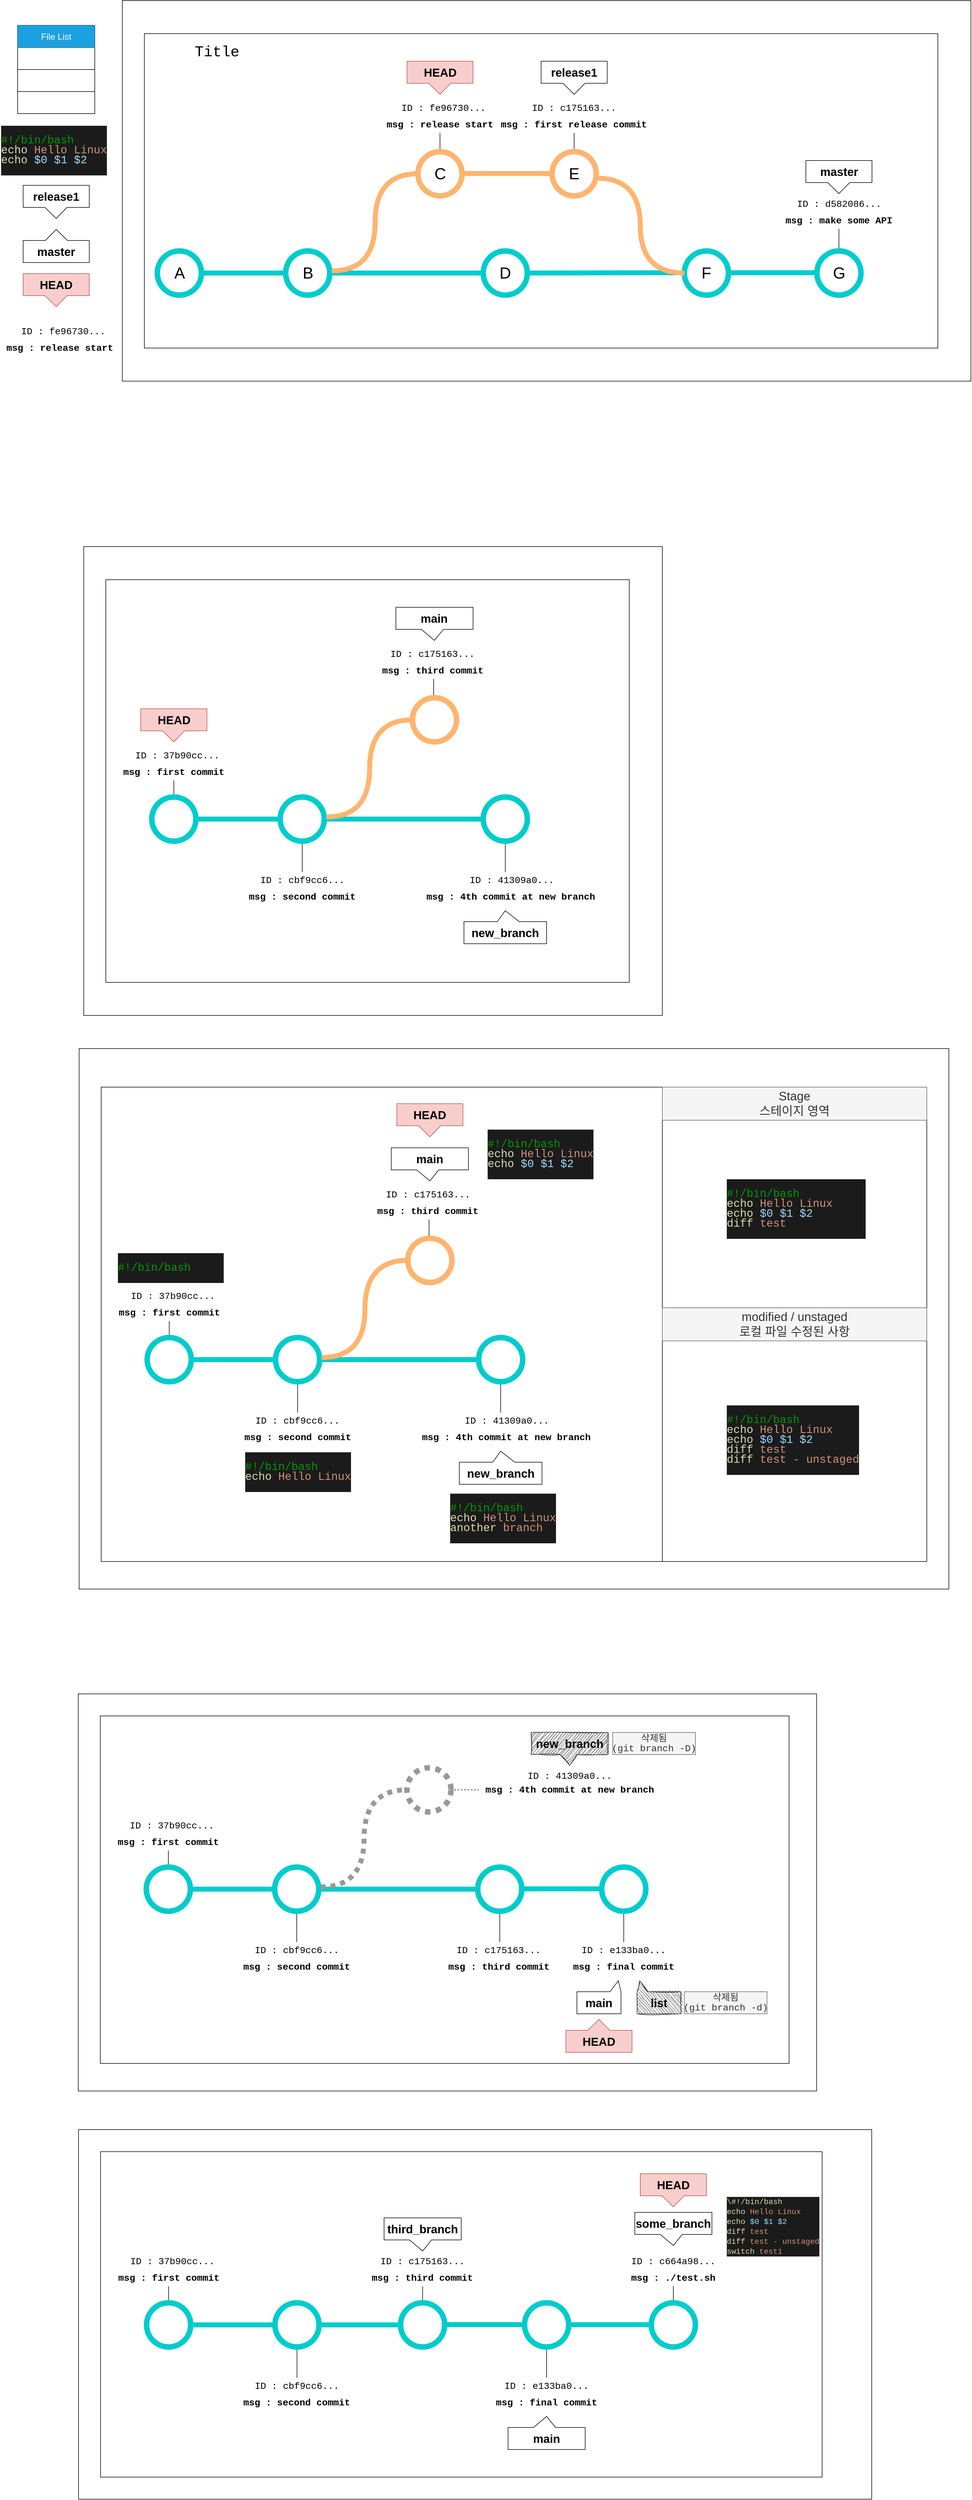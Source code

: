 <mxfile version="24.7.17">
  <diagram name="페이지-1" id="TyCWgPIIJnXb23eApywU">
    <mxGraphModel dx="3267" dy="-2079" grid="1" gridSize="10" guides="1" tooltips="1" connect="1" arrows="1" fold="1" page="1" pageScale="1" pageWidth="827" pageHeight="1169" math="0" shadow="0">
      <root>
        <mxCell id="0" />
        <mxCell id="1" parent="0" />
        <mxCell id="Iuc1QdWFcNhRUdVPAYWn-72" value="" style="rounded=0;whiteSpace=wrap;html=1;" parent="1" vertex="1">
          <mxGeometry x="-100" y="4260" width="1540" height="690" as="geometry" />
        </mxCell>
        <mxCell id="Iuc1QdWFcNhRUdVPAYWn-97" value="" style="rounded=0;whiteSpace=wrap;html=1;" parent="1" vertex="1">
          <mxGeometry x="-60" y="4320" width="1440" height="570" as="geometry" />
        </mxCell>
        <mxCell id="Iuc1QdWFcNhRUdVPAYWn-98" style="edgeStyle=orthogonalEdgeStyle;rounded=0;orthogonalLoop=1;jettySize=auto;html=1;exitX=1;exitY=0.5;exitDx=0;exitDy=0;entryX=0;entryY=0.5;entryDx=0;entryDy=0;strokeWidth=9;endArrow=none;endFill=0;curved=1;strokeColor=#00CCCC;" parent="1" source="Iuc1QdWFcNhRUdVPAYWn-99" target="Iuc1QdWFcNhRUdVPAYWn-100" edge="1">
          <mxGeometry relative="1" as="geometry">
            <mxPoint x="223.5" y="4754" as="targetPoint" />
          </mxGeometry>
        </mxCell>
        <mxCell id="Iuc1QdWFcNhRUdVPAYWn-99" value="A" style="ellipse;whiteSpace=wrap;html=1;aspect=fixed;strokeColor=#00CCCC;strokeWidth=10;fontSize=29;" parent="1" vertex="1">
          <mxGeometry x="-36.5" y="4714" width="80" height="80" as="geometry" />
        </mxCell>
        <mxCell id="Iuc1QdWFcNhRUdVPAYWn-100" value="B" style="ellipse;whiteSpace=wrap;html=1;aspect=fixed;strokeColor=#00CCCC;strokeWidth=10;fontSize=29;" parent="1" vertex="1">
          <mxGeometry x="196.5" y="4714" width="80" height="80" as="geometry" />
        </mxCell>
        <mxCell id="Iuc1QdWFcNhRUdVPAYWn-101" value="" style="edgeStyle=orthogonalEdgeStyle;rounded=0;orthogonalLoop=1;jettySize=auto;html=1;exitX=1;exitY=0.5;exitDx=0;exitDy=0;entryX=0;entryY=0.5;entryDx=0;entryDy=0;strokeWidth=9;endArrow=none;endFill=0;curved=1;strokeColor=#00CCCC;" parent="1" source="Iuc1QdWFcNhRUdVPAYWn-100" target="Iuc1QdWFcNhRUdVPAYWn-102" edge="1">
          <mxGeometry relative="1" as="geometry">
            <mxPoint x="563.5" y="4754" as="targetPoint" />
            <mxPoint x="356.5" y="4754" as="sourcePoint" />
          </mxGeometry>
        </mxCell>
        <mxCell id="Iuc1QdWFcNhRUdVPAYWn-102" value="D" style="ellipse;whiteSpace=wrap;html=1;aspect=fixed;strokeColor=#00CCCC;strokeWidth=10;fontSize=29;" parent="1" vertex="1">
          <mxGeometry x="555" y="4714" width="80" height="80" as="geometry" />
        </mxCell>
        <mxCell id="Iuc1QdWFcNhRUdVPAYWn-103" style="edgeStyle=orthogonalEdgeStyle;rounded=0;orthogonalLoop=1;jettySize=auto;html=1;entryX=0;entryY=0.5;entryDx=0;entryDy=0;strokeWidth=9;endArrow=none;endFill=0;curved=1;strokeColor=#FFB570;" parent="1" target="Iuc1QdWFcNhRUdVPAYWn-104" edge="1">
          <mxGeometry relative="1" as="geometry">
            <mxPoint x="280" y="4750" as="sourcePoint" />
            <mxPoint x="490" y="4670" as="targetPoint" />
          </mxGeometry>
        </mxCell>
        <mxCell id="Iuc1QdWFcNhRUdVPAYWn-123" style="edgeStyle=orthogonalEdgeStyle;rounded=0;orthogonalLoop=1;jettySize=auto;html=1;exitX=0.5;exitY=0;exitDx=0;exitDy=0;entryX=0.5;entryY=1;entryDx=0;entryDy=0;endArrow=none;endFill=0;" parent="1" source="Iuc1QdWFcNhRUdVPAYWn-104" target="Iuc1QdWFcNhRUdVPAYWn-122" edge="1">
          <mxGeometry relative="1" as="geometry" />
        </mxCell>
        <mxCell id="Iuc1QdWFcNhRUdVPAYWn-104" value="C" style="ellipse;whiteSpace=wrap;html=1;aspect=fixed;strokeColor=#FFB570;strokeWidth=10;fontSize=29;" parent="1" vertex="1">
          <mxGeometry x="436.5" y="4534" width="80" height="80" as="geometry" />
        </mxCell>
        <mxCell id="Iuc1QdWFcNhRUdVPAYWn-105" style="edgeStyle=orthogonalEdgeStyle;rounded=0;orthogonalLoop=1;jettySize=auto;html=1;exitX=0.5;exitY=0;exitDx=0;exitDy=0;entryX=0.5;entryY=1;entryDx=0;entryDy=0;endArrow=none;endFill=0;" parent="1" source="Iuc1QdWFcNhRUdVPAYWn-106" target="Iuc1QdWFcNhRUdVPAYWn-116" edge="1">
          <mxGeometry relative="1" as="geometry" />
        </mxCell>
        <mxCell id="Iuc1QdWFcNhRUdVPAYWn-106" value="E" style="ellipse;whiteSpace=wrap;html=1;aspect=fixed;strokeColor=#FFB570;strokeWidth=10;fontSize=29;" parent="1" vertex="1">
          <mxGeometry x="680" y="4534" width="80" height="80" as="geometry" />
        </mxCell>
        <mxCell id="Iuc1QdWFcNhRUdVPAYWn-107" style="edgeStyle=orthogonalEdgeStyle;rounded=0;orthogonalLoop=1;jettySize=auto;html=1;strokeWidth=9;endArrow=none;endFill=0;curved=1;strokeColor=#FFB570;exitX=1;exitY=0.5;exitDx=0;exitDy=0;" parent="1" edge="1">
          <mxGeometry relative="1" as="geometry">
            <mxPoint x="680" y="4573.5" as="targetPoint" />
            <mxPoint x="520.5" y="4573.5" as="sourcePoint" />
          </mxGeometry>
        </mxCell>
        <mxCell id="Iuc1QdWFcNhRUdVPAYWn-108" value="F" style="ellipse;whiteSpace=wrap;html=1;aspect=fixed;strokeColor=#00CCCC;strokeWidth=10;fontSize=29;" parent="1" vertex="1">
          <mxGeometry x="920" y="4714" width="80" height="80" as="geometry" />
        </mxCell>
        <mxCell id="Iuc1QdWFcNhRUdVPAYWn-109" style="edgeStyle=orthogonalEdgeStyle;rounded=0;orthogonalLoop=1;jettySize=auto;html=1;strokeWidth=9;endArrow=none;endFill=0;curved=1;strokeColor=#00CCCC;exitX=1;exitY=0.5;exitDx=0;exitDy=0;" parent="1" source="Iuc1QdWFcNhRUdVPAYWn-102" edge="1">
          <mxGeometry relative="1" as="geometry">
            <mxPoint x="919.5" y="4753.5" as="targetPoint" />
            <mxPoint x="760" y="4753.5" as="sourcePoint" />
          </mxGeometry>
        </mxCell>
        <mxCell id="Iuc1QdWFcNhRUdVPAYWn-110" style="edgeStyle=orthogonalEdgeStyle;rounded=0;orthogonalLoop=1;jettySize=auto;html=1;entryX=0.5;entryY=1;entryDx=0;entryDy=0;endArrow=none;endFill=0;" parent="1" source="Iuc1QdWFcNhRUdVPAYWn-111" target="Iuc1QdWFcNhRUdVPAYWn-118" edge="1">
          <mxGeometry relative="1" as="geometry" />
        </mxCell>
        <mxCell id="Iuc1QdWFcNhRUdVPAYWn-111" value="G" style="ellipse;whiteSpace=wrap;html=1;aspect=fixed;strokeColor=#00CCCC;strokeWidth=10;fontSize=29;" parent="1" vertex="1">
          <mxGeometry x="1160.5" y="4714" width="80" height="80" as="geometry" />
        </mxCell>
        <mxCell id="Iuc1QdWFcNhRUdVPAYWn-112" style="edgeStyle=orthogonalEdgeStyle;rounded=0;orthogonalLoop=1;jettySize=auto;html=1;strokeWidth=9;endArrow=none;endFill=0;curved=1;strokeColor=#00CCCC;exitX=1;exitY=0.5;exitDx=0;exitDy=0;" parent="1" edge="1">
          <mxGeometry relative="1" as="geometry">
            <mxPoint x="1159.5" y="4753.5" as="targetPoint" />
            <mxPoint x="1000" y="4753.5" as="sourcePoint" />
          </mxGeometry>
        </mxCell>
        <mxCell id="Iuc1QdWFcNhRUdVPAYWn-113" style="edgeStyle=orthogonalEdgeStyle;rounded=0;orthogonalLoop=1;jettySize=auto;html=1;entryX=1.013;entryY=0.6;entryDx=0;entryDy=0;strokeWidth=9;endArrow=none;endFill=0;curved=1;strokeColor=#FFB570;entryPerimeter=0;exitX=0;exitY=0.5;exitDx=0;exitDy=0;" parent="1" source="Iuc1QdWFcNhRUdVPAYWn-108" target="Iuc1QdWFcNhRUdVPAYWn-106" edge="1">
          <mxGeometry relative="1" as="geometry">
            <mxPoint x="290" y="4760" as="sourcePoint" />
            <mxPoint x="447" y="4584" as="targetPoint" />
          </mxGeometry>
        </mxCell>
        <mxCell id="Iuc1QdWFcNhRUdVPAYWn-114" value="&lt;font style=&quot;font-size: 21px;&quot;&gt;&lt;b&gt;release1&lt;/b&gt;&lt;/font&gt;" style="shape=callout;whiteSpace=wrap;html=1;perimeter=calloutPerimeter;size=20;position=0.33;position2=0.5;base=40;" parent="1" vertex="1">
          <mxGeometry x="659.99" y="4370" width="120" height="60" as="geometry" />
        </mxCell>
        <mxCell id="Iuc1QdWFcNhRUdVPAYWn-115" value="&lt;font style=&quot;font-size: 21px;&quot;&gt;&lt;b&gt;master&lt;/b&gt;&lt;/font&gt;" style="shape=callout;whiteSpace=wrap;html=1;perimeter=calloutPerimeter;size=20;position=0.33;position2=0.5;base=40;" parent="1" vertex="1">
          <mxGeometry x="1140.5" y="4550" width="120" height="60" as="geometry" />
        </mxCell>
        <mxCell id="Iuc1QdWFcNhRUdVPAYWn-116" value="&lt;div style=&quot;font-family: Menlo, Monaco, &amp;quot;Courier New&amp;quot;, monospace; line-height: 18px; white-space: pre; font-size: 17px;&quot;&gt;msg : first release commit&lt;/div&gt;" style="text;strokeColor=none;align=center;fillColor=none;html=1;verticalAlign=middle;whiteSpace=wrap;rounded=0;labelBackgroundColor=none;fontColor=default;fontStyle=1;fontSize=17;" parent="1" vertex="1">
          <mxGeometry x="568.37" y="4470" width="303.25" height="30" as="geometry" />
        </mxCell>
        <mxCell id="Iuc1QdWFcNhRUdVPAYWn-117" value="&lt;div style=&quot;font-family: Menlo, Monaco, &amp;quot;Courier New&amp;quot;, monospace; line-height: 18px; white-space: pre; font-size: 17px;&quot;&gt;&lt;span style=&quot;font-size: 17px;&quot;&gt;ID : c175163...&lt;/span&gt;&lt;/div&gt;" style="text;strokeColor=none;align=center;fillColor=none;html=1;verticalAlign=middle;whiteSpace=wrap;rounded=0;labelBackgroundColor=none;fontColor=default;fontSize=17;" parent="1" vertex="1">
          <mxGeometry x="635" y="4440" width="170" height="30" as="geometry" />
        </mxCell>
        <mxCell id="Iuc1QdWFcNhRUdVPAYWn-118" value="&lt;div style=&quot;font-family: Menlo, Monaco, &amp;quot;Courier New&amp;quot;, monospace; line-height: 18px; white-space: pre; font-size: 17px;&quot;&gt;msg : make some API&lt;/div&gt;" style="text;strokeColor=none;align=center;fillColor=none;html=1;verticalAlign=middle;whiteSpace=wrap;rounded=0;labelBackgroundColor=none;fontColor=default;fontStyle=1;fontSize=17;" parent="1" vertex="1">
          <mxGeometry x="1048.87" y="4644" width="303.25" height="30" as="geometry" />
        </mxCell>
        <mxCell id="Iuc1QdWFcNhRUdVPAYWn-119" value="&lt;div style=&quot;font-family: Menlo, Monaco, &amp;quot;Courier New&amp;quot;, monospace; line-height: 18px; white-space: pre; font-size: 17px;&quot;&gt;&lt;span style=&quot;font-size: 17px;&quot;&gt;ID : d582086...&lt;/span&gt;&lt;/div&gt;" style="text;strokeColor=none;align=center;fillColor=none;html=1;verticalAlign=middle;whiteSpace=wrap;rounded=0;labelBackgroundColor=none;fontColor=default;fontSize=17;" parent="1" vertex="1">
          <mxGeometry x="1115.5" y="4614" width="170" height="30" as="geometry" />
        </mxCell>
        <mxCell id="Iuc1QdWFcNhRUdVPAYWn-120" value="&lt;span style=&quot;font-size: 21px;&quot;&gt;&lt;b&gt;HEAD&lt;/b&gt;&lt;/span&gt;" style="shape=callout;whiteSpace=wrap;html=1;perimeter=calloutPerimeter;size=20;position=0.33;position2=0.5;base=40;fillColor=#f8cecc;strokeColor=#b85450;" parent="1" vertex="1">
          <mxGeometry x="416.51" y="4370" width="120" height="60" as="geometry" />
        </mxCell>
        <mxCell id="Iuc1QdWFcNhRUdVPAYWn-121" value="&lt;div style=&quot;font-family: Menlo, Monaco, &amp;quot;Courier New&amp;quot;, monospace; line-height: 18px; white-space: pre; font-size: 17px;&quot;&gt;&lt;span style=&quot;font-size: 17px;&quot;&gt;ID : fe96730...&lt;/span&gt;&lt;/div&gt;" style="text;strokeColor=none;align=center;fillColor=none;html=1;verticalAlign=middle;whiteSpace=wrap;rounded=0;labelBackgroundColor=none;fontColor=default;fontSize=17;" parent="1" vertex="1">
          <mxGeometry x="398.37" y="4440" width="170" height="30" as="geometry" />
        </mxCell>
        <mxCell id="Iuc1QdWFcNhRUdVPAYWn-122" value="&lt;div style=&quot;font-family: Menlo, Monaco, &amp;quot;Courier New&amp;quot;, monospace; line-height: 18px; white-space: pre; font-size: 17px;&quot;&gt;msg : release start&lt;/div&gt;" style="text;strokeColor=none;align=center;fillColor=none;html=1;verticalAlign=middle;whiteSpace=wrap;rounded=0;labelBackgroundColor=none;fontColor=default;fontStyle=1;fontSize=17;" parent="1" vertex="1">
          <mxGeometry x="373.14" y="4470" width="206.75" height="30" as="geometry" />
        </mxCell>
        <mxCell id="Iuc1QdWFcNhRUdVPAYWn-125" value="&lt;div style=&quot;font-family: Menlo, Monaco, &amp;quot;Courier New&amp;quot;, monospace; line-height: 18px; white-space: pre;&quot;&gt;&lt;span style=&quot;font-weight: normal;&quot;&gt;&lt;font style=&quot;font-size: 27px;&quot;&gt;Title&lt;/font&gt;&lt;/span&gt;&lt;/div&gt;" style="text;strokeColor=none;align=center;fillColor=none;html=1;verticalAlign=middle;whiteSpace=wrap;rounded=0;labelBackgroundColor=none;fontColor=default;fontSize=17;fontStyle=1" parent="1" vertex="1">
          <mxGeometry x="-53.5" y="4330" width="250" height="50" as="geometry" />
        </mxCell>
        <mxCell id="RvAiKb-ggmf2Oreug_XP-48" value="" style="shape=table;startSize=0;container=1;collapsible=0;childLayout=tableLayout;fontSize=16;" vertex="1" parent="1">
          <mxGeometry x="-290" y="4305" width="140" height="160" as="geometry" />
        </mxCell>
        <mxCell id="RvAiKb-ggmf2Oreug_XP-49" value="" style="shape=tableRow;horizontal=0;startSize=0;swimlaneHead=0;swimlaneBody=0;strokeColor=inherit;top=0;left=0;bottom=0;right=0;collapsible=0;dropTarget=0;fillColor=none;points=[[0,0.5],[1,0.5]];portConstraint=eastwest;fontSize=16;" vertex="1" parent="RvAiKb-ggmf2Oreug_XP-48">
          <mxGeometry width="140" height="40" as="geometry" />
        </mxCell>
        <mxCell id="RvAiKb-ggmf2Oreug_XP-50" value="File List" style="shape=partialRectangle;html=1;whiteSpace=wrap;connectable=0;strokeColor=#006EAF;overflow=hidden;fillColor=#1ba1e2;top=0;left=0;bottom=0;right=0;pointerEvents=1;fontSize=16;fontColor=#ffffff;" vertex="1" parent="RvAiKb-ggmf2Oreug_XP-49">
          <mxGeometry width="140" height="40" as="geometry">
            <mxRectangle width="140" height="40" as="alternateBounds" />
          </mxGeometry>
        </mxCell>
        <mxCell id="RvAiKb-ggmf2Oreug_XP-51" value="" style="shape=tableRow;horizontal=0;startSize=0;swimlaneHead=0;swimlaneBody=0;strokeColor=inherit;top=0;left=0;bottom=0;right=0;collapsible=0;dropTarget=0;fillColor=none;points=[[0,0.5],[1,0.5]];portConstraint=eastwest;fontSize=16;" vertex="1" parent="RvAiKb-ggmf2Oreug_XP-48">
          <mxGeometry y="40" width="140" height="40" as="geometry" />
        </mxCell>
        <mxCell id="RvAiKb-ggmf2Oreug_XP-52" value="" style="shape=partialRectangle;html=1;whiteSpace=wrap;connectable=0;strokeColor=inherit;overflow=hidden;fillColor=none;top=0;left=0;bottom=0;right=0;pointerEvents=1;fontSize=16;" vertex="1" parent="RvAiKb-ggmf2Oreug_XP-51">
          <mxGeometry width="140" height="40" as="geometry">
            <mxRectangle width="140" height="40" as="alternateBounds" />
          </mxGeometry>
        </mxCell>
        <mxCell id="RvAiKb-ggmf2Oreug_XP-53" value="" style="shape=tableRow;horizontal=0;startSize=0;swimlaneHead=0;swimlaneBody=0;strokeColor=inherit;top=0;left=0;bottom=0;right=0;collapsible=0;dropTarget=0;fillColor=none;points=[[0,0.5],[1,0.5]];portConstraint=eastwest;fontSize=16;" vertex="1" parent="RvAiKb-ggmf2Oreug_XP-48">
          <mxGeometry y="80" width="140" height="40" as="geometry" />
        </mxCell>
        <mxCell id="RvAiKb-ggmf2Oreug_XP-54" value="" style="shape=partialRectangle;html=1;whiteSpace=wrap;connectable=0;strokeColor=inherit;overflow=hidden;fillColor=none;top=0;left=0;bottom=0;right=0;pointerEvents=1;fontSize=16;" vertex="1" parent="RvAiKb-ggmf2Oreug_XP-53">
          <mxGeometry width="140" height="40" as="geometry">
            <mxRectangle width="140" height="40" as="alternateBounds" />
          </mxGeometry>
        </mxCell>
        <mxCell id="RvAiKb-ggmf2Oreug_XP-55" style="shape=tableRow;horizontal=0;startSize=0;swimlaneHead=0;swimlaneBody=0;strokeColor=inherit;top=0;left=0;bottom=0;right=0;collapsible=0;dropTarget=0;fillColor=none;points=[[0,0.5],[1,0.5]];portConstraint=eastwest;fontSize=16;" vertex="1" parent="RvAiKb-ggmf2Oreug_XP-48">
          <mxGeometry y="120" width="140" height="40" as="geometry" />
        </mxCell>
        <mxCell id="RvAiKb-ggmf2Oreug_XP-56" style="shape=partialRectangle;html=1;whiteSpace=wrap;connectable=0;strokeColor=inherit;overflow=hidden;fillColor=none;top=0;left=0;bottom=0;right=0;pointerEvents=1;fontSize=16;" vertex="1" parent="RvAiKb-ggmf2Oreug_XP-55">
          <mxGeometry width="140" height="40" as="geometry">
            <mxRectangle width="140" height="40" as="alternateBounds" />
          </mxGeometry>
        </mxCell>
        <mxCell id="RvAiKb-ggmf2Oreug_XP-58" value="" style="rounded=0;whiteSpace=wrap;html=1;" vertex="1" parent="1">
          <mxGeometry x="-170" y="5250" width="1050" height="850" as="geometry" />
        </mxCell>
        <mxCell id="RvAiKb-ggmf2Oreug_XP-59" value="" style="rounded=0;whiteSpace=wrap;html=1;" vertex="1" parent="1">
          <mxGeometry x="-130" y="5310" width="950" height="730" as="geometry" />
        </mxCell>
        <mxCell id="RvAiKb-ggmf2Oreug_XP-60" style="edgeStyle=orthogonalEdgeStyle;rounded=0;orthogonalLoop=1;jettySize=auto;html=1;exitX=1;exitY=0.5;exitDx=0;exitDy=0;entryX=0;entryY=0.5;entryDx=0;entryDy=0;strokeWidth=9;endArrow=none;endFill=0;curved=1;strokeColor=#00CCCC;" edge="1" parent="1" source="RvAiKb-ggmf2Oreug_XP-61" target="RvAiKb-ggmf2Oreug_XP-62">
          <mxGeometry relative="1" as="geometry">
            <mxPoint x="213.5" y="5744" as="targetPoint" />
          </mxGeometry>
        </mxCell>
        <mxCell id="RvAiKb-ggmf2Oreug_XP-99" style="edgeStyle=orthogonalEdgeStyle;rounded=0;orthogonalLoop=1;jettySize=auto;html=1;exitX=0.5;exitY=0;exitDx=0;exitDy=0;entryX=0.5;entryY=1;entryDx=0;entryDy=0;endArrow=none;endFill=0;" edge="1" parent="1" source="RvAiKb-ggmf2Oreug_XP-61" target="RvAiKb-ggmf2Oreug_XP-98">
          <mxGeometry relative="1" as="geometry" />
        </mxCell>
        <mxCell id="RvAiKb-ggmf2Oreug_XP-61" value="" style="ellipse;whiteSpace=wrap;html=1;aspect=fixed;strokeColor=#00CCCC;strokeWidth=10;fontSize=29;" vertex="1" parent="1">
          <mxGeometry x="-46.5" y="5704" width="80" height="80" as="geometry" />
        </mxCell>
        <mxCell id="RvAiKb-ggmf2Oreug_XP-103" style="edgeStyle=orthogonalEdgeStyle;rounded=0;orthogonalLoop=1;jettySize=auto;html=1;entryX=0.5;entryY=0;entryDx=0;entryDy=0;endArrow=none;endFill=0;" edge="1" parent="1" source="RvAiKb-ggmf2Oreug_XP-62" target="RvAiKb-ggmf2Oreug_XP-102">
          <mxGeometry relative="1" as="geometry" />
        </mxCell>
        <mxCell id="RvAiKb-ggmf2Oreug_XP-62" value="" style="ellipse;whiteSpace=wrap;html=1;aspect=fixed;strokeColor=#00CCCC;strokeWidth=10;fontSize=29;" vertex="1" parent="1">
          <mxGeometry x="186.5" y="5704" width="80" height="80" as="geometry" />
        </mxCell>
        <mxCell id="RvAiKb-ggmf2Oreug_XP-63" value="" style="edgeStyle=orthogonalEdgeStyle;rounded=0;orthogonalLoop=1;jettySize=auto;html=1;exitX=1;exitY=0.5;exitDx=0;exitDy=0;entryX=0;entryY=0.5;entryDx=0;entryDy=0;strokeWidth=9;endArrow=none;endFill=0;curved=1;strokeColor=#00CCCC;" edge="1" parent="1" source="RvAiKb-ggmf2Oreug_XP-62" target="RvAiKb-ggmf2Oreug_XP-64">
          <mxGeometry relative="1" as="geometry">
            <mxPoint x="553.5" y="5744" as="targetPoint" />
            <mxPoint x="346.5" y="5744" as="sourcePoint" />
          </mxGeometry>
        </mxCell>
        <mxCell id="RvAiKb-ggmf2Oreug_XP-95" style="edgeStyle=orthogonalEdgeStyle;rounded=0;orthogonalLoop=1;jettySize=auto;html=1;exitX=0.5;exitY=1;exitDx=0;exitDy=0;endArrow=none;endFill=0;" edge="1" parent="1" source="RvAiKb-ggmf2Oreug_XP-64">
          <mxGeometry relative="1" as="geometry">
            <mxPoint x="595" y="5840" as="targetPoint" />
          </mxGeometry>
        </mxCell>
        <mxCell id="RvAiKb-ggmf2Oreug_XP-64" value="" style="ellipse;whiteSpace=wrap;html=1;aspect=fixed;strokeColor=#00CCCC;strokeWidth=10;fontSize=29;" vertex="1" parent="1">
          <mxGeometry x="555" y="5704" width="80" height="80" as="geometry" />
        </mxCell>
        <mxCell id="RvAiKb-ggmf2Oreug_XP-65" style="edgeStyle=orthogonalEdgeStyle;rounded=0;orthogonalLoop=1;jettySize=auto;html=1;entryX=0;entryY=0.5;entryDx=0;entryDy=0;strokeWidth=9;endArrow=none;endFill=0;curved=1;strokeColor=#FFB570;" edge="1" parent="1" target="RvAiKb-ggmf2Oreug_XP-67">
          <mxGeometry relative="1" as="geometry">
            <mxPoint x="270" y="5740" as="sourcePoint" />
            <mxPoint x="480" y="5660" as="targetPoint" />
          </mxGeometry>
        </mxCell>
        <mxCell id="RvAiKb-ggmf2Oreug_XP-68" style="edgeStyle=orthogonalEdgeStyle;rounded=0;orthogonalLoop=1;jettySize=auto;html=1;exitX=0.5;exitY=0;exitDx=0;exitDy=0;entryX=0.5;entryY=1;entryDx=0;entryDy=0;endArrow=none;endFill=0;" edge="1" parent="1">
          <mxGeometry relative="1" as="geometry">
            <mxPoint x="466.5" y="5524" as="sourcePoint" />
            <mxPoint x="465" y="5490" as="targetPoint" />
          </mxGeometry>
        </mxCell>
        <mxCell id="RvAiKb-ggmf2Oreug_XP-67" value="" style="ellipse;whiteSpace=wrap;html=1;aspect=fixed;strokeColor=#FFB570;strokeWidth=10;fontSize=29;" vertex="1" parent="1">
          <mxGeometry x="426.5" y="5524" width="80" height="80" as="geometry" />
        </mxCell>
        <mxCell id="RvAiKb-ggmf2Oreug_XP-77" value="&lt;font style=&quot;font-size: 21px;&quot;&gt;&lt;b&gt;main&lt;/b&gt;&lt;/font&gt;" style="shape=callout;whiteSpace=wrap;html=1;perimeter=calloutPerimeter;size=20;position=0.33;position2=0.5;base=40;" vertex="1" parent="1">
          <mxGeometry x="396.49" y="5360" width="140" height="60" as="geometry" />
        </mxCell>
        <mxCell id="RvAiKb-ggmf2Oreug_XP-87" value="&lt;font style=&quot;font-size: 21px;&quot;&gt;&lt;b&gt;master&lt;/b&gt;&lt;/font&gt;" style="shape=callout;whiteSpace=wrap;html=1;perimeter=calloutPerimeter;size=20;position=0.33;position2=0.5;base=40;flipH=1;flipV=1;" vertex="1" parent="1">
          <mxGeometry x="-280" y="4675" width="120" height="60" as="geometry" />
        </mxCell>
        <mxCell id="RvAiKb-ggmf2Oreug_XP-88" value="&lt;font style=&quot;font-size: 21px;&quot;&gt;&lt;b&gt;release1&lt;/b&gt;&lt;/font&gt;" style="shape=callout;whiteSpace=wrap;html=1;perimeter=calloutPerimeter;size=20;position=0.33;position2=0.5;base=40;" vertex="1" parent="1">
          <mxGeometry x="-280" y="4595" width="120" height="60" as="geometry" />
        </mxCell>
        <mxCell id="RvAiKb-ggmf2Oreug_XP-89" value="&lt;span style=&quot;font-size: 21px;&quot;&gt;&lt;b&gt;HEAD&lt;/b&gt;&lt;/span&gt;" style="shape=callout;whiteSpace=wrap;html=1;perimeter=calloutPerimeter;size=20;position=0.33;position2=0.5;base=40;fillColor=#f8cecc;strokeColor=#b85450;" vertex="1" parent="1">
          <mxGeometry x="-280" y="4755" width="120" height="60" as="geometry" />
        </mxCell>
        <mxCell id="RvAiKb-ggmf2Oreug_XP-90" value="&lt;div style=&quot;font-family: Menlo, Monaco, &amp;quot;Courier New&amp;quot;, monospace; line-height: 18px; white-space: pre; font-size: 17px;&quot;&gt;&lt;span style=&quot;font-size: 17px;&quot;&gt;ID : fe96730...&lt;/span&gt;&lt;/div&gt;" style="text;strokeColor=none;align=center;fillColor=none;html=1;verticalAlign=middle;whiteSpace=wrap;rounded=0;labelBackgroundColor=none;fontColor=default;fontSize=17;" vertex="1" parent="1">
          <mxGeometry x="-291.52" y="4845" width="170" height="30" as="geometry" />
        </mxCell>
        <mxCell id="RvAiKb-ggmf2Oreug_XP-91" value="&lt;div style=&quot;font-family: Menlo, Monaco, &amp;quot;Courier New&amp;quot;, monospace; line-height: 18px; white-space: pre; font-size: 17px;&quot;&gt;msg : release start&lt;/div&gt;" style="text;strokeColor=none;align=center;fillColor=none;html=1;verticalAlign=middle;whiteSpace=wrap;rounded=0;labelBackgroundColor=none;fontColor=default;fontStyle=1;fontSize=17;" vertex="1" parent="1">
          <mxGeometry x="-316.75" y="4875" width="206.75" height="30" as="geometry" />
        </mxCell>
        <mxCell id="RvAiKb-ggmf2Oreug_XP-92" value="&lt;font style=&quot;font-size: 21px;&quot;&gt;&lt;b&gt;new_branch&lt;/b&gt;&lt;/font&gt;" style="shape=callout;whiteSpace=wrap;html=1;perimeter=calloutPerimeter;size=20;position=0.33;position2=0.5;base=40;flipH=1;flipV=1;" vertex="1" parent="1">
          <mxGeometry x="520" y="5910" width="150" height="60" as="geometry" />
        </mxCell>
        <mxCell id="RvAiKb-ggmf2Oreug_XP-96" value="&lt;span style=&quot;font-size: 21px;&quot;&gt;&lt;b&gt;HEAD&lt;/b&gt;&lt;/span&gt;" style="shape=callout;whiteSpace=wrap;html=1;perimeter=calloutPerimeter;size=20;position=0.33;position2=0.5;base=40;fillColor=#f8cecc;strokeColor=#b85450;" vertex="1" parent="1">
          <mxGeometry x="-66.5" y="5544" width="120" height="60" as="geometry" />
        </mxCell>
        <mxCell id="RvAiKb-ggmf2Oreug_XP-97" value="&lt;div style=&quot;font-family: Menlo, Monaco, &amp;quot;Courier New&amp;quot;, monospace; line-height: 18px; white-space: pre; font-size: 17px;&quot;&gt;&lt;span style=&quot;font-size: 17px;&quot;&gt;ID : 37b90cc...&lt;/span&gt;&lt;/div&gt;" style="text;strokeColor=none;align=center;fillColor=none;html=1;verticalAlign=middle;whiteSpace=wrap;rounded=0;labelBackgroundColor=none;fontColor=default;fontSize=17;" vertex="1" parent="1">
          <mxGeometry x="-84.65" y="5614" width="170" height="30" as="geometry" />
        </mxCell>
        <mxCell id="RvAiKb-ggmf2Oreug_XP-98" value="&lt;div style=&quot;font-family: Menlo, Monaco, &amp;quot;Courier New&amp;quot;, monospace; line-height: 18px; white-space: pre; font-size: 17px;&quot;&gt;msg : first commit&lt;/div&gt;" style="text;strokeColor=none;align=center;fillColor=none;html=1;verticalAlign=middle;whiteSpace=wrap;rounded=0;labelBackgroundColor=none;fontColor=default;fontStyle=1;fontSize=17;" vertex="1" parent="1">
          <mxGeometry x="-109.88" y="5644" width="206.75" height="30" as="geometry" />
        </mxCell>
        <mxCell id="RvAiKb-ggmf2Oreug_XP-101" value="&lt;div style=&quot;font-family: Menlo, Monaco, &amp;quot;Courier New&amp;quot;, monospace; line-height: 18px; white-space: pre; font-size: 17px;&quot;&gt;msg : second commit&lt;/div&gt;" style="text;strokeColor=none;align=center;fillColor=none;html=1;verticalAlign=middle;whiteSpace=wrap;rounded=0;labelBackgroundColor=none;fontColor=default;fontStyle=1;fontSize=17;" vertex="1" parent="1">
          <mxGeometry x="74.88" y="5870" width="303.25" height="30" as="geometry" />
        </mxCell>
        <mxCell id="RvAiKb-ggmf2Oreug_XP-102" value="&lt;div style=&quot;font-family: Menlo, Monaco, &amp;quot;Courier New&amp;quot;, monospace; line-height: 18px; white-space: pre; font-size: 17px;&quot;&gt;&lt;span style=&quot;font-size: 17px;&quot;&gt;ID : cbf9cc6...&lt;/span&gt;&lt;/div&gt;" style="text;strokeColor=none;align=center;fillColor=none;html=1;verticalAlign=middle;whiteSpace=wrap;rounded=0;labelBackgroundColor=none;fontColor=default;fontSize=17;" vertex="1" parent="1">
          <mxGeometry x="141.51" y="5840" width="170" height="30" as="geometry" />
        </mxCell>
        <mxCell id="RvAiKb-ggmf2Oreug_XP-106" value="&lt;div style=&quot;font-family: Menlo, Monaco, &amp;quot;Courier New&amp;quot;, monospace; line-height: 18px; white-space: pre; font-size: 17px;&quot;&gt;msg : 4th commit at new branch&lt;/div&gt;" style="text;strokeColor=none;align=center;fillColor=none;html=1;verticalAlign=middle;whiteSpace=wrap;rounded=0;labelBackgroundColor=none;fontColor=default;fontStyle=1;fontSize=17;" vertex="1" parent="1">
          <mxGeometry x="440" y="5870" width="330" height="30" as="geometry" />
        </mxCell>
        <mxCell id="RvAiKb-ggmf2Oreug_XP-107" value="&lt;div style=&quot;font-family: Menlo, Monaco, &amp;quot;Courier New&amp;quot;, monospace; line-height: 18px; white-space: pre; font-size: 17px;&quot;&gt;&lt;span style=&quot;font-size: 17px;&quot;&gt;ID : 41309a0...&lt;/span&gt;&lt;/div&gt;" style="text;strokeColor=none;align=center;fillColor=none;html=1;verticalAlign=middle;whiteSpace=wrap;rounded=0;labelBackgroundColor=none;fontColor=default;fontSize=17;" vertex="1" parent="1">
          <mxGeometry x="521.5" y="5840" width="170" height="30" as="geometry" />
        </mxCell>
        <mxCell id="RvAiKb-ggmf2Oreug_XP-108" value="&lt;div style=&quot;font-family: Menlo, Monaco, &amp;quot;Courier New&amp;quot;, monospace; line-height: 18px; white-space: pre; font-size: 17px;&quot;&gt;msg : third commit&lt;/div&gt;" style="text;strokeColor=none;align=center;fillColor=none;html=1;verticalAlign=middle;whiteSpace=wrap;rounded=0;labelBackgroundColor=none;fontColor=default;fontStyle=1;fontSize=17;" vertex="1" parent="1">
          <mxGeometry x="311.51" y="5460" width="303.25" height="30" as="geometry" />
        </mxCell>
        <mxCell id="RvAiKb-ggmf2Oreug_XP-109" value="&lt;div style=&quot;font-family: Menlo, Monaco, &amp;quot;Courier New&amp;quot;, monospace; line-height: 18px; white-space: pre; font-size: 17px;&quot;&gt;&lt;span style=&quot;font-size: 17px;&quot;&gt;ID : c175163...&lt;/span&gt;&lt;/div&gt;" style="text;strokeColor=none;align=center;fillColor=none;html=1;verticalAlign=middle;whiteSpace=wrap;rounded=0;labelBackgroundColor=none;fontColor=default;fontSize=17;" vertex="1" parent="1">
          <mxGeometry x="378.14" y="5430" width="170" height="30" as="geometry" />
        </mxCell>
        <mxCell id="RvAiKb-ggmf2Oreug_XP-111" value="" style="rounded=0;whiteSpace=wrap;html=1;" vertex="1" parent="1">
          <mxGeometry x="-178.38" y="6160" width="1578.38" height="980" as="geometry" />
        </mxCell>
        <mxCell id="RvAiKb-ggmf2Oreug_XP-112" value="" style="rounded=0;whiteSpace=wrap;html=1;" vertex="1" parent="1">
          <mxGeometry x="-138.38" y="6230" width="1498.38" height="860" as="geometry" />
        </mxCell>
        <mxCell id="RvAiKb-ggmf2Oreug_XP-113" style="edgeStyle=orthogonalEdgeStyle;rounded=0;orthogonalLoop=1;jettySize=auto;html=1;exitX=1;exitY=0.5;exitDx=0;exitDy=0;entryX=0;entryY=0.5;entryDx=0;entryDy=0;strokeWidth=9;endArrow=none;endFill=0;curved=1;strokeColor=#00CCCC;" edge="1" parent="1" source="RvAiKb-ggmf2Oreug_XP-115" target="RvAiKb-ggmf2Oreug_XP-117">
          <mxGeometry relative="1" as="geometry">
            <mxPoint x="205.12" y="6724" as="targetPoint" />
          </mxGeometry>
        </mxCell>
        <mxCell id="RvAiKb-ggmf2Oreug_XP-114" style="edgeStyle=orthogonalEdgeStyle;rounded=0;orthogonalLoop=1;jettySize=auto;html=1;exitX=0.5;exitY=0;exitDx=0;exitDy=0;entryX=0.5;entryY=1;entryDx=0;entryDy=0;endArrow=none;endFill=0;" edge="1" parent="1" source="RvAiKb-ggmf2Oreug_XP-115" target="RvAiKb-ggmf2Oreug_XP-128">
          <mxGeometry relative="1" as="geometry" />
        </mxCell>
        <mxCell id="RvAiKb-ggmf2Oreug_XP-115" value="" style="ellipse;whiteSpace=wrap;html=1;aspect=fixed;strokeColor=#00CCCC;strokeWidth=10;fontSize=29;" vertex="1" parent="1">
          <mxGeometry x="-54.88" y="6684" width="80" height="80" as="geometry" />
        </mxCell>
        <mxCell id="RvAiKb-ggmf2Oreug_XP-116" style="edgeStyle=orthogonalEdgeStyle;rounded=0;orthogonalLoop=1;jettySize=auto;html=1;entryX=0.5;entryY=0;entryDx=0;entryDy=0;endArrow=none;endFill=0;" edge="1" parent="1" source="RvAiKb-ggmf2Oreug_XP-117" target="RvAiKb-ggmf2Oreug_XP-130">
          <mxGeometry relative="1" as="geometry" />
        </mxCell>
        <mxCell id="RvAiKb-ggmf2Oreug_XP-117" value="" style="ellipse;whiteSpace=wrap;html=1;aspect=fixed;strokeColor=#00CCCC;strokeWidth=10;fontSize=29;" vertex="1" parent="1">
          <mxGeometry x="178.12" y="6684" width="80" height="80" as="geometry" />
        </mxCell>
        <mxCell id="RvAiKb-ggmf2Oreug_XP-118" value="" style="edgeStyle=orthogonalEdgeStyle;rounded=0;orthogonalLoop=1;jettySize=auto;html=1;exitX=1;exitY=0.5;exitDx=0;exitDy=0;entryX=0;entryY=0.5;entryDx=0;entryDy=0;strokeWidth=9;endArrow=none;endFill=0;curved=1;strokeColor=#00CCCC;" edge="1" parent="1" source="RvAiKb-ggmf2Oreug_XP-117" target="RvAiKb-ggmf2Oreug_XP-120">
          <mxGeometry relative="1" as="geometry">
            <mxPoint x="545.12" y="6724" as="targetPoint" />
            <mxPoint x="338.12" y="6724" as="sourcePoint" />
          </mxGeometry>
        </mxCell>
        <mxCell id="RvAiKb-ggmf2Oreug_XP-119" style="edgeStyle=orthogonalEdgeStyle;rounded=0;orthogonalLoop=1;jettySize=auto;html=1;exitX=0.5;exitY=1;exitDx=0;exitDy=0;endArrow=none;endFill=0;" edge="1" parent="1" source="RvAiKb-ggmf2Oreug_XP-120">
          <mxGeometry relative="1" as="geometry">
            <mxPoint x="586.62" y="6820" as="targetPoint" />
          </mxGeometry>
        </mxCell>
        <mxCell id="RvAiKb-ggmf2Oreug_XP-120" value="" style="ellipse;whiteSpace=wrap;html=1;aspect=fixed;strokeColor=#00CCCC;strokeWidth=10;fontSize=29;" vertex="1" parent="1">
          <mxGeometry x="546.62" y="6684" width="80" height="80" as="geometry" />
        </mxCell>
        <mxCell id="RvAiKb-ggmf2Oreug_XP-121" style="edgeStyle=orthogonalEdgeStyle;rounded=0;orthogonalLoop=1;jettySize=auto;html=1;entryX=0;entryY=0.5;entryDx=0;entryDy=0;strokeWidth=9;endArrow=none;endFill=0;curved=1;strokeColor=#FFB570;" edge="1" parent="1" target="RvAiKb-ggmf2Oreug_XP-123">
          <mxGeometry relative="1" as="geometry">
            <mxPoint x="261.62" y="6720" as="sourcePoint" />
            <mxPoint x="471.62" y="6640" as="targetPoint" />
          </mxGeometry>
        </mxCell>
        <mxCell id="RvAiKb-ggmf2Oreug_XP-122" style="edgeStyle=orthogonalEdgeStyle;rounded=0;orthogonalLoop=1;jettySize=auto;html=1;exitX=0.5;exitY=0;exitDx=0;exitDy=0;entryX=0.5;entryY=1;entryDx=0;entryDy=0;endArrow=none;endFill=0;" edge="1" parent="1">
          <mxGeometry relative="1" as="geometry">
            <mxPoint x="458.12" y="6504" as="sourcePoint" />
            <mxPoint x="456.62" y="6470" as="targetPoint" />
          </mxGeometry>
        </mxCell>
        <mxCell id="RvAiKb-ggmf2Oreug_XP-123" value="" style="ellipse;whiteSpace=wrap;html=1;aspect=fixed;strokeColor=#FFB570;strokeWidth=10;fontSize=29;" vertex="1" parent="1">
          <mxGeometry x="418.12" y="6504" width="80" height="80" as="geometry" />
        </mxCell>
        <mxCell id="RvAiKb-ggmf2Oreug_XP-124" value="&lt;font style=&quot;font-size: 21px;&quot;&gt;&lt;b&gt;main&lt;/b&gt;&lt;/font&gt;" style="shape=callout;whiteSpace=wrap;html=1;perimeter=calloutPerimeter;size=20;position=0.33;position2=0.5;base=40;" vertex="1" parent="1">
          <mxGeometry x="388.11" y="6340" width="140" height="60" as="geometry" />
        </mxCell>
        <mxCell id="RvAiKb-ggmf2Oreug_XP-125" value="&lt;font style=&quot;font-size: 21px;&quot;&gt;&lt;b&gt;new_branch&lt;/b&gt;&lt;/font&gt;" style="shape=callout;whiteSpace=wrap;html=1;perimeter=calloutPerimeter;size=20;position=0.33;position2=0.5;base=40;flipH=1;flipV=1;" vertex="1" parent="1">
          <mxGeometry x="511.62" y="6890" width="150" height="60" as="geometry" />
        </mxCell>
        <mxCell id="RvAiKb-ggmf2Oreug_XP-126" value="&lt;span style=&quot;font-size: 21px;&quot;&gt;&lt;b&gt;HEAD&lt;/b&gt;&lt;/span&gt;" style="shape=callout;whiteSpace=wrap;html=1;perimeter=calloutPerimeter;size=20;position=0.33;position2=0.5;base=40;fillColor=#f8cecc;strokeColor=#b85450;" vertex="1" parent="1">
          <mxGeometry x="398.11" y="6260" width="120" height="60" as="geometry" />
        </mxCell>
        <mxCell id="RvAiKb-ggmf2Oreug_XP-127" value="&lt;div style=&quot;font-family: Menlo, Monaco, &amp;quot;Courier New&amp;quot;, monospace; line-height: 18px; white-space: pre; font-size: 17px;&quot;&gt;&lt;span style=&quot;font-size: 17px;&quot;&gt;ID : 37b90cc...&lt;/span&gt;&lt;/div&gt;" style="text;strokeColor=none;align=center;fillColor=none;html=1;verticalAlign=middle;whiteSpace=wrap;rounded=0;labelBackgroundColor=none;fontColor=default;fontSize=17;" vertex="1" parent="1">
          <mxGeometry x="-93.03" y="6594" width="170" height="30" as="geometry" />
        </mxCell>
        <mxCell id="RvAiKb-ggmf2Oreug_XP-128" value="&lt;div style=&quot;font-family: Menlo, Monaco, &amp;quot;Courier New&amp;quot;, monospace; line-height: 18px; white-space: pre; font-size: 17px;&quot;&gt;msg : first commit&lt;/div&gt;" style="text;strokeColor=none;align=center;fillColor=none;html=1;verticalAlign=middle;whiteSpace=wrap;rounded=0;labelBackgroundColor=none;fontColor=default;fontStyle=1;fontSize=17;" vertex="1" parent="1">
          <mxGeometry x="-118.26" y="6624" width="206.75" height="30" as="geometry" />
        </mxCell>
        <mxCell id="RvAiKb-ggmf2Oreug_XP-129" value="&lt;div style=&quot;font-family: Menlo, Monaco, &amp;quot;Courier New&amp;quot;, monospace; line-height: 18px; white-space: pre; font-size: 17px;&quot;&gt;msg : second commit&lt;/div&gt;" style="text;strokeColor=none;align=center;fillColor=none;html=1;verticalAlign=middle;whiteSpace=wrap;rounded=0;labelBackgroundColor=none;fontColor=default;fontStyle=1;fontSize=17;" vertex="1" parent="1">
          <mxGeometry x="66.5" y="6850" width="303.25" height="30" as="geometry" />
        </mxCell>
        <mxCell id="RvAiKb-ggmf2Oreug_XP-130" value="&lt;div style=&quot;font-family: Menlo, Monaco, &amp;quot;Courier New&amp;quot;, monospace; line-height: 18px; white-space: pre; font-size: 17px;&quot;&gt;&lt;span style=&quot;font-size: 17px;&quot;&gt;ID : cbf9cc6...&lt;/span&gt;&lt;/div&gt;" style="text;strokeColor=none;align=center;fillColor=none;html=1;verticalAlign=middle;whiteSpace=wrap;rounded=0;labelBackgroundColor=none;fontColor=default;fontSize=17;" vertex="1" parent="1">
          <mxGeometry x="133.13" y="6820" width="170" height="30" as="geometry" />
        </mxCell>
        <mxCell id="RvAiKb-ggmf2Oreug_XP-131" value="&lt;div style=&quot;font-family: Menlo, Monaco, &amp;quot;Courier New&amp;quot;, monospace; line-height: 18px; white-space: pre; font-size: 17px;&quot;&gt;msg : 4th commit at new branch&lt;/div&gt;" style="text;strokeColor=none;align=center;fillColor=none;html=1;verticalAlign=middle;whiteSpace=wrap;rounded=0;labelBackgroundColor=none;fontColor=default;fontStyle=1;fontSize=17;" vertex="1" parent="1">
          <mxGeometry x="431.62" y="6850" width="330" height="30" as="geometry" />
        </mxCell>
        <mxCell id="RvAiKb-ggmf2Oreug_XP-132" value="&lt;div style=&quot;font-family: Menlo, Monaco, &amp;quot;Courier New&amp;quot;, monospace; line-height: 18px; white-space: pre; font-size: 17px;&quot;&gt;&lt;span style=&quot;font-size: 17px;&quot;&gt;ID : 41309a0...&lt;/span&gt;&lt;/div&gt;" style="text;strokeColor=none;align=center;fillColor=none;html=1;verticalAlign=middle;whiteSpace=wrap;rounded=0;labelBackgroundColor=none;fontColor=default;fontSize=17;" vertex="1" parent="1">
          <mxGeometry x="513.12" y="6820" width="170" height="30" as="geometry" />
        </mxCell>
        <mxCell id="RvAiKb-ggmf2Oreug_XP-133" value="&lt;div style=&quot;font-family: Menlo, Monaco, &amp;quot;Courier New&amp;quot;, monospace; line-height: 18px; white-space: pre; font-size: 17px;&quot;&gt;msg : third commit&lt;/div&gt;" style="text;strokeColor=none;align=center;fillColor=none;html=1;verticalAlign=middle;whiteSpace=wrap;rounded=0;labelBackgroundColor=none;fontColor=default;fontStyle=1;fontSize=17;" vertex="1" parent="1">
          <mxGeometry x="303.13" y="6440" width="303.25" height="30" as="geometry" />
        </mxCell>
        <mxCell id="RvAiKb-ggmf2Oreug_XP-134" value="&lt;div style=&quot;font-family: Menlo, Monaco, &amp;quot;Courier New&amp;quot;, monospace; line-height: 18px; white-space: pre; font-size: 17px;&quot;&gt;&lt;span style=&quot;font-size: 17px;&quot;&gt;ID : c175163...&lt;/span&gt;&lt;/div&gt;" style="text;strokeColor=none;align=center;fillColor=none;html=1;verticalAlign=middle;whiteSpace=wrap;rounded=0;labelBackgroundColor=none;fontColor=default;fontSize=17;" vertex="1" parent="1">
          <mxGeometry x="369.76" y="6410" width="170" height="30" as="geometry" />
        </mxCell>
        <mxCell id="RvAiKb-ggmf2Oreug_XP-137" value="&lt;div style=&quot;color: rgb(204, 204, 204); background-color: rgb(27, 27, 27); font-family: Menlo, Monaco, &amp;quot;Courier New&amp;quot;, monospace; font-weight: normal; font-size: 20px; line-height: 18px; white-space: pre;&quot;&gt;&lt;div style=&quot;font-size: 20px;&quot;&gt;&lt;span style=&quot;color: rgb(0, 153, 0); font-size: 20px;&quot;&gt;&lt;br&gt;&lt;/span&gt;&lt;/div&gt;&lt;div style=&quot;font-size: 20px;&quot;&gt;&lt;span style=&quot;color: rgb(0, 153, 0); font-size: 20px;&quot;&gt;#!/bin/bash&lt;/span&gt;&lt;/div&gt;&lt;div style=&quot;font-size: 20px;&quot;&gt;&lt;span style=&quot;color: rgb(220, 220, 170); font-size: 20px;&quot;&gt;echo&lt;/span&gt;&lt;span style=&quot;color: rgb(212, 212, 212); font-size: 20px;&quot;&gt; &lt;/span&gt;&lt;span style=&quot;color: rgb(206, 145, 120); font-size: 20px;&quot;&gt;Hello&lt;/span&gt;&lt;span style=&quot;color: rgb(212, 212, 212); font-size: 20px;&quot;&gt; &lt;/span&gt;&lt;span style=&quot;color: rgb(206, 145, 120); font-size: 20px;&quot;&gt;Linux&lt;/span&gt;&lt;/div&gt;&lt;div style=&quot;font-size: 20px;&quot;&gt;&lt;span style=&quot;color: rgb(220, 220, 170); font-size: 20px;&quot;&gt;another&lt;/span&gt;&lt;span style=&quot;color: rgb(212, 212, 212); font-size: 20px;&quot;&gt; &lt;/span&gt;&lt;span style=&quot;color: rgb(206, 145, 120); font-size: 20px;&quot;&gt;branch&lt;/span&gt;&lt;/div&gt;&lt;div style=&quot;font-size: 20px;&quot;&gt;&lt;span style=&quot;color: rgb(206, 145, 120); font-size: 20px;&quot;&gt;&lt;br&gt;&lt;/span&gt;&lt;/div&gt;&lt;/div&gt;" style="text;whiteSpace=wrap;html=1;fontSize=20;" vertex="1" parent="1">
          <mxGeometry x="492.93" y="6960" width="190.19" height="70" as="geometry" />
        </mxCell>
        <mxCell id="RvAiKb-ggmf2Oreug_XP-138" value="&lt;div style=&quot;color: rgb(204, 204, 204); background-color: rgb(27, 27, 27); font-family: Menlo, Monaco, &amp;quot;Courier New&amp;quot;, monospace; font-weight: normal; font-size: 20px; line-height: 18px; white-space: pre;&quot;&gt;&lt;div style=&quot;font-size: 20px;&quot;&gt;&lt;span style=&quot;color: rgb(0, 153, 0); font-size: 20px;&quot;&gt;&lt;br&gt;&lt;/span&gt;&lt;/div&gt;&lt;div style=&quot;font-size: 20px;&quot;&gt;&lt;span style=&quot;color: rgb(0, 153, 0); font-size: 20px;&quot;&gt;#!/bin/bash     &lt;/span&gt;&lt;/div&gt;&lt;div style=&quot;font-size: 20px;&quot;&gt;&lt;br&gt;&lt;/div&gt;&lt;/div&gt;" style="text;whiteSpace=wrap;html=1;fontSize=20;" vertex="1" parent="1">
          <mxGeometry x="-110.0" y="6524" width="190.19" height="70" as="geometry" />
        </mxCell>
        <mxCell id="RvAiKb-ggmf2Oreug_XP-139" value="&lt;div style=&quot;color: rgb(204, 204, 204); background-color: rgb(27, 27, 27); font-family: Menlo, Monaco, &amp;quot;Courier New&amp;quot;, monospace; font-weight: normal; font-size: 20px; line-height: 18px; white-space: pre;&quot;&gt;&lt;div style=&quot;font-size: 20px;&quot;&gt;&lt;span style=&quot;color: rgb(0, 153, 0); font-size: 20px;&quot;&gt;&lt;br&gt;&lt;/span&gt;&lt;/div&gt;&lt;div style=&quot;font-size: 20px;&quot;&gt;&lt;span style=&quot;color: rgb(0, 153, 0); font-size: 20px;&quot;&gt;#!/bin/bash&lt;/span&gt;&lt;/div&gt;&lt;div style=&quot;font-size: 20px;&quot;&gt;&lt;span style=&quot;color: rgb(220, 220, 170); font-size: 20px;&quot;&gt;echo&lt;/span&gt;&lt;span style=&quot;color: rgb(212, 212, 212); font-size: 20px;&quot;&gt; &lt;/span&gt;&lt;span style=&quot;color: rgb(206, 145, 120); font-size: 20px;&quot;&gt;Hello&lt;/span&gt;&lt;span style=&quot;color: rgb(212, 212, 212); font-size: 20px;&quot;&gt; &lt;/span&gt;&lt;span style=&quot;color: rgb(206, 145, 120); font-size: 20px;&quot;&gt;Linux&lt;/span&gt;&lt;/div&gt;&lt;div style=&quot;font-size: 20px;&quot;&gt;&lt;span style=&quot;color: rgb(206, 145, 120); font-size: 20px;&quot;&gt;&lt;br&gt;&lt;/span&gt;&lt;/div&gt;&lt;/div&gt;" style="text;whiteSpace=wrap;html=1;fontSize=20;" vertex="1" parent="1">
          <mxGeometry x="121.32" y="6885" width="190.19" height="70" as="geometry" />
        </mxCell>
        <mxCell id="RvAiKb-ggmf2Oreug_XP-140" value="&lt;div style=&quot;color: rgb(204, 204, 204); background-color: rgb(27, 27, 27); font-family: Menlo, Monaco, &amp;quot;Courier New&amp;quot;, monospace; font-weight: normal; font-size: 20px; line-height: 18px; white-space: pre;&quot;&gt;&lt;div style=&quot;font-size: 20px;&quot;&gt;&lt;span style=&quot;color: rgb(0, 153, 0); font-size: 20px;&quot;&gt;&lt;br&gt;&lt;/span&gt;&lt;/div&gt;&lt;div style=&quot;font-size: 20px;&quot;&gt;&lt;span style=&quot;color: rgb(0, 153, 0); font-size: 20px;&quot;&gt;#!/bin/bash&lt;/span&gt;&lt;/div&gt;&lt;div style=&quot;font-size: 20px;&quot;&gt;&lt;span style=&quot;color: rgb(220, 220, 170); font-size: 20px;&quot;&gt;echo&lt;/span&gt;&lt;span style=&quot;color: rgb(212, 212, 212); font-size: 20px;&quot;&gt; &lt;/span&gt;&lt;span style=&quot;color: rgb(206, 145, 120); font-size: 20px;&quot;&gt;Hello&lt;/span&gt;&lt;span style=&quot;color: rgb(212, 212, 212); font-size: 20px;&quot;&gt; &lt;/span&gt;&lt;span style=&quot;color: rgb(206, 145, 120); font-size: 20px;&quot;&gt;Linux&lt;/span&gt;&lt;/div&gt;&lt;div style=&quot;font-size: 20px;&quot;&gt;&lt;span style=&quot;color: rgb(220, 220, 170); font-size: 20px;&quot;&gt;echo&lt;/span&gt;&lt;span style=&quot;color: rgb(212, 212, 212); font-size: 20px;&quot;&gt; &lt;/span&gt;&lt;span style=&quot;color: rgb(156, 220, 254); font-size: 20px;&quot;&gt;$0&lt;/span&gt;&lt;span style=&quot;color: rgb(212, 212, 212); font-size: 20px;&quot;&gt; &lt;/span&gt;&lt;span style=&quot;color: rgb(156, 220, 254); font-size: 20px;&quot;&gt;$1&lt;/span&gt;&lt;span style=&quot;color: rgb(212, 212, 212); font-size: 20px;&quot;&gt; &lt;/span&gt;&lt;span style=&quot;color: rgb(156, 220, 254); font-size: 20px;&quot;&gt;$2&lt;/span&gt;&lt;/div&gt;&lt;div style=&quot;font-size: 20px;&quot;&gt;&lt;span style=&quot;color: rgb(156, 220, 254); font-size: 20px;&quot;&gt;&lt;br&gt;&lt;/span&gt;&lt;/div&gt;&lt;/div&gt;" style="text;whiteSpace=wrap;html=1;fontSize=20;" vertex="1" parent="1">
          <mxGeometry x="561.47" y="6300" width="197.07" height="90" as="geometry" />
        </mxCell>
        <mxCell id="RvAiKb-ggmf2Oreug_XP-141" value="" style="rounded=0;whiteSpace=wrap;html=1;" vertex="1" parent="1">
          <mxGeometry x="880" y="6230" width="480" height="860" as="geometry" />
        </mxCell>
        <mxCell id="RvAiKb-ggmf2Oreug_XP-142" value="&lt;font style=&quot;font-size: 22px;&quot;&gt;Stage&lt;/font&gt;&lt;div style=&quot;font-size: 22px;&quot;&gt;&lt;font style=&quot;font-size: 22px;&quot;&gt;스테이지 영역&lt;/font&gt;&lt;/div&gt;" style="rounded=0;whiteSpace=wrap;html=1;fillColor=#f5f5f5;strokeColor=#666666;fontColor=#333333;" vertex="1" parent="1">
          <mxGeometry x="880" y="6230" width="480" height="60" as="geometry" />
        </mxCell>
        <mxCell id="RvAiKb-ggmf2Oreug_XP-143" value="modified / unstaged&lt;div&gt;로컬 파일 수정된 사항&lt;/div&gt;" style="rounded=0;whiteSpace=wrap;html=1;fillColor=#f5f5f5;fontColor=#333333;strokeColor=#666666;fontSize=22;" vertex="1" parent="1">
          <mxGeometry x="880" y="6630" width="480" height="60" as="geometry" />
        </mxCell>
        <mxCell id="RvAiKb-ggmf2Oreug_XP-144" value="&lt;div style=&quot;color: rgb(204, 204, 204); background-color: rgb(27, 27, 27); font-family: Menlo, Monaco, &amp;quot;Courier New&amp;quot;, monospace; font-weight: normal; font-size: 20px; line-height: 18px; white-space: pre;&quot;&gt;&lt;div style=&quot;font-size: 20px;&quot;&gt;&lt;span style=&quot;color: rgb(0, 153, 0); font-size: 20px;&quot;&gt;&lt;br&gt;&lt;/span&gt;&lt;/div&gt;&lt;div style=&quot;font-size: 20px;&quot;&gt;&lt;span style=&quot;color: rgb(0, 153, 0); font-size: 20px;&quot;&gt;#!/bin/bash&lt;/span&gt;&lt;/div&gt;&lt;div style=&quot;font-size: 20px;&quot;&gt;&lt;span style=&quot;color: rgb(220, 220, 170);&quot;&gt;echo&lt;/span&gt;&lt;span style=&quot;color: rgb(212, 212, 212);&quot;&gt; &lt;/span&gt;&lt;span style=&quot;color: rgb(206, 145, 120);&quot;&gt;Hello&lt;/span&gt;&lt;span style=&quot;color: rgb(212, 212, 212);&quot;&gt; &lt;/span&gt;&lt;span style=&quot;color: rgb(206, 145, 120);&quot;&gt;Linux&lt;/span&gt;&lt;br&gt;&lt;/div&gt;&lt;div style=&quot;font-size: 20px;&quot;&gt;&lt;span style=&quot;color: rgb(220, 220, 170); font-size: 20px;&quot;&gt;echo&lt;/span&gt;&lt;span style=&quot;color: rgb(212, 212, 212); font-size: 20px;&quot;&gt; &lt;/span&gt;&lt;span style=&quot;color: rgb(156, 220, 254); font-size: 20px;&quot;&gt;$0&lt;/span&gt;&lt;span style=&quot;color: rgb(212, 212, 212); font-size: 20px;&quot;&gt; &lt;/span&gt;&lt;span style=&quot;color: rgb(156, 220, 254); font-size: 20px;&quot;&gt;$1&lt;/span&gt;&lt;span style=&quot;color: rgb(212, 212, 212); font-size: 20px;&quot;&gt; &lt;/span&gt;&lt;span style=&quot;color: rgb(156, 220, 254); font-size: 20px;&quot;&gt;$2&lt;/span&gt;&lt;/div&gt;&lt;div style=&quot;font-size: 20px;&quot;&gt;&lt;span style=&quot;color: rgb(220, 220, 170); font-size: 20px;&quot;&gt;diff&lt;/span&gt;&lt;span style=&quot;color: rgb(212, 212, 212); font-size: 20px;&quot;&gt; &lt;/span&gt;&lt;span style=&quot;color: rgb(206, 145, 120); font-size: 20px;&quot;&gt;test&lt;/span&gt;&lt;/div&gt;&lt;div style=&quot;font-size: 20px;&quot;&gt;&lt;span style=&quot;color: rgb(220, 220, 170); font-size: 20px;&quot;&gt;diff&lt;/span&gt;&lt;span style=&quot;color: rgb(212, 212, 212); font-size: 20px;&quot;&gt; &lt;/span&gt;&lt;span style=&quot;color: rgb(206, 145, 120); font-size: 20px;&quot;&gt;test&lt;/span&gt;&lt;span style=&quot;color: rgb(212, 212, 212); font-size: 20px;&quot;&gt; &lt;/span&gt;&lt;span style=&quot;color: rgb(206, 145, 120); font-size: 20px;&quot;&gt;-&lt;/span&gt;&lt;span style=&quot;color: rgb(212, 212, 212); font-size: 20px;&quot;&gt; &lt;/span&gt;&lt;span style=&quot;color: rgb(206, 145, 120); font-size: 20px;&quot;&gt;unstaged&lt;/span&gt;&lt;/div&gt;&lt;div style=&quot;font-size: 20px;&quot;&gt;&lt;span style=&quot;color: rgb(206, 145, 120); font-size: 20px;&quot;&gt;&lt;br&gt;&lt;/span&gt;&lt;/div&gt;&lt;/div&gt;" style="text;whiteSpace=wrap;html=1;fontSize=20;" vertex="1" parent="1">
          <mxGeometry x="995" y="6800" width="250" height="130" as="geometry" />
        </mxCell>
        <mxCell id="RvAiKb-ggmf2Oreug_XP-145" value="&lt;div style=&quot;color: rgb(204, 204, 204); background-color: rgb(27, 27, 27); font-family: Menlo, Monaco, &amp;quot;Courier New&amp;quot;, monospace; font-weight: normal; font-size: 20px; line-height: 18px; white-space: pre;&quot;&gt;&lt;div style=&quot;font-size: 20px;&quot;&gt;&lt;span style=&quot;color: rgb(0, 153, 0); font-size: 20px;&quot;&gt;&lt;br&gt;&lt;/span&gt;&lt;/div&gt;&lt;div style=&quot;font-size: 20px;&quot;&gt;&lt;span style=&quot;color: rgb(0, 153, 0); font-size: 20px;&quot;&gt;#!/bin/bash&lt;/span&gt;&lt;/div&gt;&lt;div style=&quot;font-size: 20px;&quot;&gt;&lt;span style=&quot;color: rgb(220, 220, 170);&quot;&gt;echo&lt;/span&gt;&lt;span style=&quot;color: rgb(212, 212, 212);&quot;&gt; &lt;/span&gt;&lt;span style=&quot;color: rgb(206, 145, 120);&quot;&gt;Hello&lt;/span&gt;&lt;span style=&quot;color: rgb(212, 212, 212);&quot;&gt; &lt;/span&gt;&lt;span style=&quot;color: rgb(206, 145, 120);&quot;&gt;Linux     &lt;/span&gt;&lt;br&gt;&lt;/div&gt;&lt;div style=&quot;font-size: 20px;&quot;&gt;&lt;span style=&quot;color: rgb(220, 220, 170); font-size: 20px;&quot;&gt;echo&lt;/span&gt;&lt;span style=&quot;color: rgb(212, 212, 212); font-size: 20px;&quot;&gt; &lt;/span&gt;&lt;span style=&quot;color: rgb(156, 220, 254); font-size: 20px;&quot;&gt;$0&lt;/span&gt;&lt;span style=&quot;color: rgb(212, 212, 212); font-size: 20px;&quot;&gt; &lt;/span&gt;&lt;span style=&quot;color: rgb(156, 220, 254); font-size: 20px;&quot;&gt;$1&lt;/span&gt;&lt;span style=&quot;color: rgb(212, 212, 212); font-size: 20px;&quot;&gt; &lt;/span&gt;&lt;span style=&quot;color: rgb(156, 220, 254); font-size: 20px;&quot;&gt;$2&lt;/span&gt;&lt;/div&gt;&lt;div style=&quot;font-size: 20px;&quot;&gt;&lt;span style=&quot;color: rgb(220, 220, 170); font-size: 20px;&quot;&gt;diff&lt;/span&gt;&lt;span style=&quot;color: rgb(212, 212, 212); font-size: 20px;&quot;&gt; &lt;/span&gt;&lt;span style=&quot;color: rgb(206, 145, 120); font-size: 20px;&quot;&gt;test&lt;/span&gt;&lt;/div&gt;&lt;div style=&quot;font-size: 20px;&quot;&gt;&lt;span style=&quot;color: rgb(206, 145, 120); font-size: 20px;&quot;&gt;&lt;br&gt;&lt;/span&gt;&lt;/div&gt;&lt;/div&gt;" style="text;whiteSpace=wrap;html=1;fontSize=20;" vertex="1" parent="1">
          <mxGeometry x="995" y="6390" width="250" height="130" as="geometry" />
        </mxCell>
        <mxCell id="RvAiKb-ggmf2Oreug_XP-147" value="" style="rounded=0;whiteSpace=wrap;html=1;" vertex="1" parent="1">
          <mxGeometry x="-180" y="7330" width="1340" height="720" as="geometry" />
        </mxCell>
        <mxCell id="RvAiKb-ggmf2Oreug_XP-148" value="" style="rounded=0;whiteSpace=wrap;html=1;" vertex="1" parent="1">
          <mxGeometry x="-140" y="7370" width="1250" height="630" as="geometry" />
        </mxCell>
        <mxCell id="RvAiKb-ggmf2Oreug_XP-149" style="edgeStyle=orthogonalEdgeStyle;rounded=0;orthogonalLoop=1;jettySize=auto;html=1;exitX=1;exitY=0.5;exitDx=0;exitDy=0;entryX=0;entryY=0.5;entryDx=0;entryDy=0;strokeWidth=9;endArrow=none;endFill=0;curved=1;strokeColor=#00CCCC;" edge="1" parent="1" source="RvAiKb-ggmf2Oreug_XP-151" target="RvAiKb-ggmf2Oreug_XP-153">
          <mxGeometry relative="1" as="geometry">
            <mxPoint x="203.5" y="7684" as="targetPoint" />
          </mxGeometry>
        </mxCell>
        <mxCell id="RvAiKb-ggmf2Oreug_XP-150" style="edgeStyle=orthogonalEdgeStyle;rounded=0;orthogonalLoop=1;jettySize=auto;html=1;exitX=0.5;exitY=0;exitDx=0;exitDy=0;entryX=0.5;entryY=1;entryDx=0;entryDy=0;endArrow=none;endFill=0;" edge="1" parent="1" source="RvAiKb-ggmf2Oreug_XP-151" target="RvAiKb-ggmf2Oreug_XP-164">
          <mxGeometry relative="1" as="geometry" />
        </mxCell>
        <mxCell id="RvAiKb-ggmf2Oreug_XP-151" value="" style="ellipse;whiteSpace=wrap;html=1;aspect=fixed;strokeColor=#00CCCC;strokeWidth=10;fontSize=29;" vertex="1" parent="1">
          <mxGeometry x="-56.5" y="7644" width="80" height="80" as="geometry" />
        </mxCell>
        <mxCell id="RvAiKb-ggmf2Oreug_XP-152" style="edgeStyle=orthogonalEdgeStyle;rounded=0;orthogonalLoop=1;jettySize=auto;html=1;entryX=0.5;entryY=0;entryDx=0;entryDy=0;endArrow=none;endFill=0;" edge="1" parent="1" source="RvAiKb-ggmf2Oreug_XP-153" target="RvAiKb-ggmf2Oreug_XP-166">
          <mxGeometry relative="1" as="geometry" />
        </mxCell>
        <mxCell id="RvAiKb-ggmf2Oreug_XP-153" value="" style="ellipse;whiteSpace=wrap;html=1;aspect=fixed;strokeColor=#00CCCC;strokeWidth=10;fontSize=29;" vertex="1" parent="1">
          <mxGeometry x="176.5" y="7644" width="80" height="80" as="geometry" />
        </mxCell>
        <mxCell id="RvAiKb-ggmf2Oreug_XP-154" value="" style="edgeStyle=orthogonalEdgeStyle;rounded=0;orthogonalLoop=1;jettySize=auto;html=1;exitX=1;exitY=0.5;exitDx=0;exitDy=0;entryX=0;entryY=0.5;entryDx=0;entryDy=0;strokeWidth=9;endArrow=none;endFill=0;curved=1;strokeColor=#00CCCC;" edge="1" parent="1" source="RvAiKb-ggmf2Oreug_XP-153" target="RvAiKb-ggmf2Oreug_XP-156">
          <mxGeometry relative="1" as="geometry">
            <mxPoint x="543.5" y="7684" as="targetPoint" />
            <mxPoint x="336.5" y="7684" as="sourcePoint" />
          </mxGeometry>
        </mxCell>
        <mxCell id="RvAiKb-ggmf2Oreug_XP-155" style="edgeStyle=orthogonalEdgeStyle;rounded=0;orthogonalLoop=1;jettySize=auto;html=1;exitX=0.5;exitY=1;exitDx=0;exitDy=0;endArrow=none;endFill=0;" edge="1" parent="1" source="RvAiKb-ggmf2Oreug_XP-156">
          <mxGeometry relative="1" as="geometry">
            <mxPoint x="585" y="7780" as="targetPoint" />
          </mxGeometry>
        </mxCell>
        <mxCell id="RvAiKb-ggmf2Oreug_XP-156" value="" style="ellipse;whiteSpace=wrap;html=1;aspect=fixed;strokeColor=#00CCCC;strokeWidth=10;fontSize=29;" vertex="1" parent="1">
          <mxGeometry x="545" y="7644" width="80" height="80" as="geometry" />
        </mxCell>
        <mxCell id="RvAiKb-ggmf2Oreug_XP-157" style="edgeStyle=orthogonalEdgeStyle;rounded=0;orthogonalLoop=1;jettySize=auto;html=1;entryX=0;entryY=0.5;entryDx=0;entryDy=0;strokeWidth=9;endArrow=none;endFill=0;curved=1;strokeColor=#999999;dashed=1;dashPattern=1 1;" edge="1" parent="1" target="RvAiKb-ggmf2Oreug_XP-159">
          <mxGeometry relative="1" as="geometry">
            <mxPoint x="260" y="7680" as="sourcePoint" />
            <mxPoint x="470" y="7600" as="targetPoint" />
          </mxGeometry>
        </mxCell>
        <mxCell id="RvAiKb-ggmf2Oreug_XP-182" style="edgeStyle=orthogonalEdgeStyle;rounded=0;orthogonalLoop=1;jettySize=auto;html=1;exitX=1;exitY=0.5;exitDx=0;exitDy=0;dashed=1;endArrow=none;endFill=0;" edge="1" parent="1" source="RvAiKb-ggmf2Oreug_XP-159" target="RvAiKb-ggmf2Oreug_XP-167">
          <mxGeometry relative="1" as="geometry" />
        </mxCell>
        <mxCell id="RvAiKb-ggmf2Oreug_XP-159" value="" style="ellipse;whiteSpace=wrap;html=1;aspect=fixed;strokeColor=#999999;strokeWidth=10;fontSize=29;dashed=1;dashPattern=1 1;" vertex="1" parent="1">
          <mxGeometry x="416.5" y="7464" width="80" height="80" as="geometry" />
        </mxCell>
        <mxCell id="RvAiKb-ggmf2Oreug_XP-160" value="&lt;font style=&quot;font-size: 21px;&quot;&gt;&lt;b&gt;new_branch&lt;/b&gt;&lt;/font&gt;" style="shape=callout;whiteSpace=wrap;html=1;perimeter=calloutPerimeter;size=20;position=0.38;position2=0.5;base=30;sketch=1;curveFitting=1;jiggle=2;fillColor=#000000;strokeColor=#36393d;" vertex="1" parent="1">
          <mxGeometry x="641.62" y="7400" width="140" height="60" as="geometry" />
        </mxCell>
        <mxCell id="RvAiKb-ggmf2Oreug_XP-161" value="&lt;font style=&quot;font-size: 21px;&quot;&gt;&lt;b&gt;main&lt;/b&gt;&lt;/font&gt;" style="shape=callout;whiteSpace=wrap;html=1;perimeter=calloutPerimeter;size=20;position=0;position2=0.06;base=20;flipH=1;flipV=1;" vertex="1" parent="1">
          <mxGeometry x="725" y="7850" width="80" height="60" as="geometry" />
        </mxCell>
        <mxCell id="RvAiKb-ggmf2Oreug_XP-162" value="&lt;span style=&quot;font-size: 21px;&quot;&gt;&lt;b&gt;HEAD&lt;/b&gt;&lt;/span&gt;" style="shape=callout;whiteSpace=wrap;html=1;perimeter=calloutPerimeter;size=20;position=0.33;position2=0.5;base=40;fillColor=#f8cecc;strokeColor=#b85450;flipV=1;" vertex="1" parent="1">
          <mxGeometry x="705" y="7920" width="120" height="60" as="geometry" />
        </mxCell>
        <mxCell id="RvAiKb-ggmf2Oreug_XP-163" value="&lt;div style=&quot;font-family: Menlo, Monaco, &amp;quot;Courier New&amp;quot;, monospace; line-height: 18px; white-space: pre; font-size: 17px;&quot;&gt;&lt;span style=&quot;font-size: 17px;&quot;&gt;ID : 37b90cc...&lt;/span&gt;&lt;/div&gt;" style="text;strokeColor=none;align=center;fillColor=none;html=1;verticalAlign=middle;whiteSpace=wrap;rounded=0;labelBackgroundColor=none;fontColor=default;fontSize=17;" vertex="1" parent="1">
          <mxGeometry x="-94.65" y="7554" width="170" height="30" as="geometry" />
        </mxCell>
        <mxCell id="RvAiKb-ggmf2Oreug_XP-164" value="&lt;div style=&quot;font-family: Menlo, Monaco, &amp;quot;Courier New&amp;quot;, monospace; line-height: 18px; white-space: pre; font-size: 17px;&quot;&gt;msg : first commit&lt;/div&gt;" style="text;strokeColor=none;align=center;fillColor=none;html=1;verticalAlign=middle;whiteSpace=wrap;rounded=0;labelBackgroundColor=none;fontColor=default;fontStyle=1;fontSize=17;" vertex="1" parent="1">
          <mxGeometry x="-119.88" y="7584" width="206.75" height="30" as="geometry" />
        </mxCell>
        <mxCell id="RvAiKb-ggmf2Oreug_XP-165" value="&lt;div style=&quot;font-family: Menlo, Monaco, &amp;quot;Courier New&amp;quot;, monospace; line-height: 18px; white-space: pre; font-size: 17px;&quot;&gt;msg : second commit&lt;/div&gt;" style="text;strokeColor=none;align=center;fillColor=none;html=1;verticalAlign=middle;whiteSpace=wrap;rounded=0;labelBackgroundColor=none;fontColor=default;fontStyle=1;fontSize=17;" vertex="1" parent="1">
          <mxGeometry x="64.88" y="7810" width="303.25" height="30" as="geometry" />
        </mxCell>
        <mxCell id="RvAiKb-ggmf2Oreug_XP-166" value="&lt;div style=&quot;font-family: Menlo, Monaco, &amp;quot;Courier New&amp;quot;, monospace; line-height: 18px; white-space: pre; font-size: 17px;&quot;&gt;&lt;span style=&quot;font-size: 17px;&quot;&gt;ID : cbf9cc6...&lt;/span&gt;&lt;/div&gt;" style="text;strokeColor=none;align=center;fillColor=none;html=1;verticalAlign=middle;whiteSpace=wrap;rounded=0;labelBackgroundColor=none;fontColor=default;fontSize=17;" vertex="1" parent="1">
          <mxGeometry x="131.51" y="7780" width="170" height="30" as="geometry" />
        </mxCell>
        <mxCell id="RvAiKb-ggmf2Oreug_XP-167" value="&lt;div style=&quot;font-family: Menlo, Monaco, &amp;quot;Courier New&amp;quot;, monospace; line-height: 18px; white-space: pre; font-size: 17px;&quot;&gt;msg : 4th commit at new branch&lt;/div&gt;" style="text;strokeColor=none;align=center;fillColor=none;html=1;verticalAlign=middle;whiteSpace=wrap;rounded=0;labelBackgroundColor=none;fontColor=default;fontStyle=1;fontSize=17;" vertex="1" parent="1">
          <mxGeometry x="546.62" y="7489" width="330" height="30" as="geometry" />
        </mxCell>
        <mxCell id="RvAiKb-ggmf2Oreug_XP-168" value="&lt;div style=&quot;font-family: Menlo, Monaco, &amp;quot;Courier New&amp;quot;, monospace; line-height: 18px; white-space: pre; font-size: 17px;&quot;&gt;&lt;span style=&quot;font-size: 17px;&quot;&gt;ID : 41309a0...&lt;/span&gt;&lt;/div&gt;" style="text;strokeColor=none;align=center;fillColor=none;html=1;verticalAlign=middle;whiteSpace=wrap;rounded=0;labelBackgroundColor=none;fontColor=default;fontSize=17;" vertex="1" parent="1">
          <mxGeometry x="626.5" y="7464" width="170" height="30" as="geometry" />
        </mxCell>
        <mxCell id="RvAiKb-ggmf2Oreug_XP-171" value="&lt;div style=&quot;font-family: Menlo, Monaco, &amp;quot;Courier New&amp;quot;, monospace; line-height: 18px; white-space: pre; font-size: 17px;&quot;&gt;msg : third commit&lt;/div&gt;" style="text;strokeColor=none;align=center;fillColor=none;html=1;verticalAlign=middle;whiteSpace=wrap;rounded=0;labelBackgroundColor=none;fontColor=default;fontStyle=1;fontSize=17;" vertex="1" parent="1">
          <mxGeometry x="431.62" y="7810" width="303.25" height="30" as="geometry" />
        </mxCell>
        <mxCell id="RvAiKb-ggmf2Oreug_XP-172" value="&lt;div style=&quot;font-family: Menlo, Monaco, &amp;quot;Courier New&amp;quot;, monospace; line-height: 18px; white-space: pre; font-size: 17px;&quot;&gt;&lt;span style=&quot;font-size: 17px;&quot;&gt;ID : c175163...&lt;/span&gt;&lt;/div&gt;" style="text;strokeColor=none;align=center;fillColor=none;html=1;verticalAlign=middle;whiteSpace=wrap;rounded=0;labelBackgroundColor=none;fontColor=default;fontSize=17;" vertex="1" parent="1">
          <mxGeometry x="498.25" y="7780" width="170" height="30" as="geometry" />
        </mxCell>
        <mxCell id="RvAiKb-ggmf2Oreug_XP-177" style="edgeStyle=orthogonalEdgeStyle;rounded=0;orthogonalLoop=1;jettySize=auto;html=1;exitX=0.5;exitY=1;exitDx=0;exitDy=0;entryX=0.5;entryY=0;entryDx=0;entryDy=0;endArrow=none;endFill=0;" edge="1" parent="1" source="RvAiKb-ggmf2Oreug_XP-173" target="RvAiKb-ggmf2Oreug_XP-176">
          <mxGeometry relative="1" as="geometry" />
        </mxCell>
        <mxCell id="RvAiKb-ggmf2Oreug_XP-173" value="" style="ellipse;whiteSpace=wrap;html=1;aspect=fixed;strokeColor=#00CCCC;strokeWidth=10;fontSize=29;" vertex="1" parent="1">
          <mxGeometry x="770" y="7644" width="80" height="80" as="geometry" />
        </mxCell>
        <mxCell id="RvAiKb-ggmf2Oreug_XP-174" style="edgeStyle=orthogonalEdgeStyle;rounded=0;orthogonalLoop=1;jettySize=auto;html=1;exitX=1;exitY=0.5;exitDx=0;exitDy=0;entryX=0;entryY=0.5;entryDx=0;entryDy=0;strokeWidth=9;endArrow=none;endFill=0;curved=1;strokeColor=#00CCCC;" edge="1" parent="1">
          <mxGeometry relative="1" as="geometry">
            <mxPoint x="771.75" y="7683.47" as="targetPoint" />
            <mxPoint x="619.75" y="7683.47" as="sourcePoint" />
          </mxGeometry>
        </mxCell>
        <mxCell id="RvAiKb-ggmf2Oreug_XP-175" value="&lt;div style=&quot;font-family: Menlo, Monaco, &amp;quot;Courier New&amp;quot;, monospace; line-height: 18px; white-space: pre; font-size: 17px;&quot;&gt;msg : final commit&lt;/div&gt;" style="text;strokeColor=none;align=center;fillColor=none;html=1;verticalAlign=middle;whiteSpace=wrap;rounded=0;labelBackgroundColor=none;fontColor=default;fontStyle=1;fontSize=17;" vertex="1" parent="1">
          <mxGeometry x="709.12" y="7810" width="201.75" height="30" as="geometry" />
        </mxCell>
        <mxCell id="RvAiKb-ggmf2Oreug_XP-176" value="&lt;div style=&quot;font-family: Menlo, Monaco, &amp;quot;Courier New&amp;quot;, monospace; line-height: 18px; white-space: pre; font-size: 17px;&quot;&gt;&lt;span style=&quot;font-size: 17px;&quot;&gt;ID : e133ba0...&lt;/span&gt;&lt;/div&gt;" style="text;strokeColor=none;align=center;fillColor=none;html=1;verticalAlign=middle;whiteSpace=wrap;rounded=0;labelBackgroundColor=none;fontColor=default;fontSize=17;" vertex="1" parent="1">
          <mxGeometry x="725" y="7780" width="170" height="30" as="geometry" />
        </mxCell>
        <mxCell id="RvAiKb-ggmf2Oreug_XP-178" value="&lt;font style=&quot;font-size: 21px;&quot;&gt;&lt;b&gt;list&lt;/b&gt;&lt;/font&gt;" style="shape=callout;whiteSpace=wrap;html=1;perimeter=calloutPerimeter;size=20;position=0;position2=0.06;base=20;flipH=0;flipV=1;sketch=1;curveFitting=1;jiggle=2;fillColor=#1A1A1A;strokeColor=#36393d;" vertex="1" parent="1">
          <mxGeometry x="834" y="7850" width="80" height="60" as="geometry" />
        </mxCell>
        <mxCell id="RvAiKb-ggmf2Oreug_XP-183" value="&lt;div style=&quot;font-family: Menlo, Monaco, &amp;quot;Courier New&amp;quot;, monospace; line-height: 18px; white-space: pre; font-size: 17px;&quot;&gt;삭제됨&lt;/div&gt;&lt;div style=&quot;font-family: Menlo, Monaco, &amp;quot;Courier New&amp;quot;, monospace; line-height: 18px; white-space: pre; font-size: 17px;&quot;&gt;(git branch -D)&lt;/div&gt;" style="text;align=center;html=1;verticalAlign=middle;whiteSpace=wrap;rounded=0;labelBackgroundColor=none;fontSize=17;fillColor=#f5f5f5;fontColor=#333333;strokeColor=#666666;" vertex="1" parent="1">
          <mxGeometry x="790" y="7400" width="150" height="40" as="geometry" />
        </mxCell>
        <mxCell id="RvAiKb-ggmf2Oreug_XP-184" value="&lt;div style=&quot;font-family: Menlo, Monaco, &amp;quot;Courier New&amp;quot;, monospace; line-height: 18px; white-space: pre; font-size: 17px;&quot;&gt;삭제됨&lt;/div&gt;&lt;div style=&quot;font-family: Menlo, Monaco, &amp;quot;Courier New&amp;quot;, monospace; line-height: 18px; white-space: pre; font-size: 17px;&quot;&gt;(git branch -d)&lt;/div&gt;" style="text;align=center;html=1;verticalAlign=middle;whiteSpace=wrap;rounded=0;labelBackgroundColor=none;fontSize=17;fillColor=#f5f5f5;fontColor=#333333;strokeColor=#666666;" vertex="1" parent="1">
          <mxGeometry x="920" y="7870" width="150" height="40" as="geometry" />
        </mxCell>
        <mxCell id="RvAiKb-ggmf2Oreug_XP-185" value="" style="rounded=0;whiteSpace=wrap;html=1;" vertex="1" parent="1">
          <mxGeometry x="-179.5" y="8120" width="1439.5" height="670" as="geometry" />
        </mxCell>
        <mxCell id="RvAiKb-ggmf2Oreug_XP-186" value="" style="rounded=0;whiteSpace=wrap;html=1;" vertex="1" parent="1">
          <mxGeometry x="-139.5" y="8160" width="1309.5" height="590" as="geometry" />
        </mxCell>
        <mxCell id="RvAiKb-ggmf2Oreug_XP-187" style="edgeStyle=orthogonalEdgeStyle;rounded=0;orthogonalLoop=1;jettySize=auto;html=1;exitX=1;exitY=0.5;exitDx=0;exitDy=0;entryX=0;entryY=0.5;entryDx=0;entryDy=0;strokeWidth=9;endArrow=none;endFill=0;curved=1;strokeColor=#00CCCC;" edge="1" parent="1" source="RvAiKb-ggmf2Oreug_XP-189" target="RvAiKb-ggmf2Oreug_XP-191">
          <mxGeometry relative="1" as="geometry">
            <mxPoint x="204.0" y="8474" as="targetPoint" />
          </mxGeometry>
        </mxCell>
        <mxCell id="RvAiKb-ggmf2Oreug_XP-188" style="edgeStyle=orthogonalEdgeStyle;rounded=0;orthogonalLoop=1;jettySize=auto;html=1;exitX=0.5;exitY=0;exitDx=0;exitDy=0;entryX=0.5;entryY=1;entryDx=0;entryDy=0;endArrow=none;endFill=0;" edge="1" parent="1" source="RvAiKb-ggmf2Oreug_XP-189" target="RvAiKb-ggmf2Oreug_XP-202">
          <mxGeometry relative="1" as="geometry" />
        </mxCell>
        <mxCell id="RvAiKb-ggmf2Oreug_XP-189" value="" style="ellipse;whiteSpace=wrap;html=1;aspect=fixed;strokeColor=#00CCCC;strokeWidth=10;fontSize=29;" vertex="1" parent="1">
          <mxGeometry x="-56" y="8434" width="80" height="80" as="geometry" />
        </mxCell>
        <mxCell id="RvAiKb-ggmf2Oreug_XP-190" style="edgeStyle=orthogonalEdgeStyle;rounded=0;orthogonalLoop=1;jettySize=auto;html=1;entryX=0.5;entryY=0;entryDx=0;entryDy=0;endArrow=none;endFill=0;" edge="1" parent="1" source="RvAiKb-ggmf2Oreug_XP-191" target="RvAiKb-ggmf2Oreug_XP-204">
          <mxGeometry relative="1" as="geometry" />
        </mxCell>
        <mxCell id="RvAiKb-ggmf2Oreug_XP-191" value="" style="ellipse;whiteSpace=wrap;html=1;aspect=fixed;strokeColor=#00CCCC;strokeWidth=10;fontSize=29;" vertex="1" parent="1">
          <mxGeometry x="177" y="8434" width="80" height="80" as="geometry" />
        </mxCell>
        <mxCell id="RvAiKb-ggmf2Oreug_XP-192" value="" style="edgeStyle=orthogonalEdgeStyle;rounded=0;orthogonalLoop=1;jettySize=auto;html=1;exitX=1;exitY=0.5;exitDx=0;exitDy=0;strokeWidth=9;endArrow=none;endFill=0;curved=1;strokeColor=#00CCCC;" edge="1" parent="1" source="RvAiKb-ggmf2Oreug_XP-191">
          <mxGeometry relative="1" as="geometry">
            <mxPoint x="400" y="8474" as="targetPoint" />
            <mxPoint x="337" y="8474" as="sourcePoint" />
          </mxGeometry>
        </mxCell>
        <mxCell id="RvAiKb-ggmf2Oreug_XP-217" style="edgeStyle=orthogonalEdgeStyle;rounded=0;orthogonalLoop=1;jettySize=auto;html=1;entryX=0.5;entryY=1;entryDx=0;entryDy=0;endArrow=none;endFill=0;" edge="1" parent="1" source="RvAiKb-ggmf2Oreug_XP-194">
          <mxGeometry relative="1" as="geometry">
            <mxPoint x="444.995" y="8404" as="targetPoint" />
          </mxGeometry>
        </mxCell>
        <mxCell id="RvAiKb-ggmf2Oreug_XP-194" value="" style="ellipse;whiteSpace=wrap;html=1;aspect=fixed;strokeColor=#00CCCC;strokeWidth=10;fontSize=29;" vertex="1" parent="1">
          <mxGeometry x="404.99" y="8434" width="80" height="80" as="geometry" />
        </mxCell>
        <mxCell id="RvAiKb-ggmf2Oreug_XP-200" value="&lt;span style=&quot;font-size: 21px;&quot;&gt;&lt;b&gt;HEAD&lt;/b&gt;&lt;/span&gt;" style="shape=callout;whiteSpace=wrap;html=1;perimeter=calloutPerimeter;size=20;position=0.33;position2=0.5;base=40;fillColor=#f8cecc;strokeColor=#b85450;flipV=0;" vertex="1" parent="1">
          <mxGeometry x="840.01" y="8200" width="120" height="60" as="geometry" />
        </mxCell>
        <mxCell id="RvAiKb-ggmf2Oreug_XP-201" value="&lt;div style=&quot;font-family: Menlo, Monaco, &amp;quot;Courier New&amp;quot;, monospace; line-height: 18px; white-space: pre; font-size: 17px;&quot;&gt;&lt;span style=&quot;font-size: 17px;&quot;&gt;ID : 37b90cc...&lt;/span&gt;&lt;/div&gt;" style="text;strokeColor=none;align=center;fillColor=none;html=1;verticalAlign=middle;whiteSpace=wrap;rounded=0;labelBackgroundColor=none;fontColor=default;fontSize=17;" vertex="1" parent="1">
          <mxGeometry x="-94.15" y="8344" width="170" height="30" as="geometry" />
        </mxCell>
        <mxCell id="RvAiKb-ggmf2Oreug_XP-202" value="&lt;div style=&quot;font-family: Menlo, Monaco, &amp;quot;Courier New&amp;quot;, monospace; line-height: 18px; white-space: pre; font-size: 17px;&quot;&gt;msg : first commit&lt;/div&gt;" style="text;strokeColor=none;align=center;fillColor=none;html=1;verticalAlign=middle;whiteSpace=wrap;rounded=0;labelBackgroundColor=none;fontColor=default;fontStyle=1;fontSize=17;" vertex="1" parent="1">
          <mxGeometry x="-119.38" y="8374" width="206.75" height="30" as="geometry" />
        </mxCell>
        <mxCell id="RvAiKb-ggmf2Oreug_XP-203" value="&lt;div style=&quot;font-family: Menlo, Monaco, &amp;quot;Courier New&amp;quot;, monospace; line-height: 18px; white-space: pre; font-size: 17px;&quot;&gt;msg : second commit&lt;/div&gt;" style="text;strokeColor=none;align=center;fillColor=none;html=1;verticalAlign=middle;whiteSpace=wrap;rounded=0;labelBackgroundColor=none;fontColor=default;fontStyle=1;fontSize=17;" vertex="1" parent="1">
          <mxGeometry x="65.38" y="8600" width="303.25" height="30" as="geometry" />
        </mxCell>
        <mxCell id="RvAiKb-ggmf2Oreug_XP-204" value="&lt;div style=&quot;font-family: Menlo, Monaco, &amp;quot;Courier New&amp;quot;, monospace; line-height: 18px; white-space: pre; font-size: 17px;&quot;&gt;&lt;span style=&quot;font-size: 17px;&quot;&gt;ID : cbf9cc6...&lt;/span&gt;&lt;/div&gt;" style="text;strokeColor=none;align=center;fillColor=none;html=1;verticalAlign=middle;whiteSpace=wrap;rounded=0;labelBackgroundColor=none;fontColor=default;fontSize=17;" vertex="1" parent="1">
          <mxGeometry x="132.01" y="8570" width="170" height="30" as="geometry" />
        </mxCell>
        <mxCell id="RvAiKb-ggmf2Oreug_XP-207" value="&lt;div style=&quot;font-family: Menlo, Monaco, &amp;quot;Courier New&amp;quot;, monospace; line-height: 18px; white-space: pre; font-size: 17px;&quot;&gt;msg : third commit&lt;/div&gt;" style="text;strokeColor=none;align=center;fillColor=none;html=1;verticalAlign=middle;whiteSpace=wrap;rounded=0;labelBackgroundColor=none;fontColor=default;fontStyle=1;fontSize=17;" vertex="1" parent="1">
          <mxGeometry x="293.38" y="8374" width="303.25" height="30" as="geometry" />
        </mxCell>
        <mxCell id="RvAiKb-ggmf2Oreug_XP-208" value="&lt;div style=&quot;font-family: Menlo, Monaco, &amp;quot;Courier New&amp;quot;, monospace; line-height: 18px; white-space: pre; font-size: 17px;&quot;&gt;&lt;span style=&quot;font-size: 17px;&quot;&gt;ID : c175163...&lt;/span&gt;&lt;/div&gt;" style="text;strokeColor=none;align=center;fillColor=none;html=1;verticalAlign=middle;whiteSpace=wrap;rounded=0;labelBackgroundColor=none;fontColor=default;fontSize=17;" vertex="1" parent="1">
          <mxGeometry x="360" y="8344" width="170" height="30" as="geometry" />
        </mxCell>
        <mxCell id="RvAiKb-ggmf2Oreug_XP-209" style="edgeStyle=orthogonalEdgeStyle;rounded=0;orthogonalLoop=1;jettySize=auto;html=1;exitX=0.5;exitY=1;exitDx=0;exitDy=0;entryX=0.5;entryY=0;entryDx=0;entryDy=0;endArrow=none;endFill=0;" edge="1" parent="1" source="RvAiKb-ggmf2Oreug_XP-210" target="RvAiKb-ggmf2Oreug_XP-213">
          <mxGeometry relative="1" as="geometry" />
        </mxCell>
        <mxCell id="RvAiKb-ggmf2Oreug_XP-210" value="" style="ellipse;whiteSpace=wrap;html=1;aspect=fixed;strokeColor=#00CCCC;strokeWidth=10;fontSize=29;" vertex="1" parent="1">
          <mxGeometry x="629.99" y="8434" width="80" height="80" as="geometry" />
        </mxCell>
        <mxCell id="RvAiKb-ggmf2Oreug_XP-211" style="edgeStyle=orthogonalEdgeStyle;rounded=0;orthogonalLoop=1;jettySize=auto;html=1;exitX=1;exitY=0.5;exitDx=0;exitDy=0;entryX=0;entryY=0.5;entryDx=0;entryDy=0;strokeWidth=9;endArrow=none;endFill=0;curved=1;strokeColor=#00CCCC;" edge="1" parent="1">
          <mxGeometry relative="1" as="geometry">
            <mxPoint x="631.74" y="8473.47" as="targetPoint" />
            <mxPoint x="479.74" y="8473.47" as="sourcePoint" />
          </mxGeometry>
        </mxCell>
        <mxCell id="RvAiKb-ggmf2Oreug_XP-212" value="&lt;div style=&quot;font-family: Menlo, Monaco, &amp;quot;Courier New&amp;quot;, monospace; line-height: 18px; white-space: pre; font-size: 17px;&quot;&gt;msg : final commit&lt;/div&gt;" style="text;strokeColor=none;align=center;fillColor=none;html=1;verticalAlign=middle;whiteSpace=wrap;rounded=0;labelBackgroundColor=none;fontColor=default;fontStyle=1;fontSize=17;" vertex="1" parent="1">
          <mxGeometry x="569.11" y="8600" width="201.75" height="30" as="geometry" />
        </mxCell>
        <mxCell id="RvAiKb-ggmf2Oreug_XP-213" value="&lt;div style=&quot;font-family: Menlo, Monaco, &amp;quot;Courier New&amp;quot;, monospace; line-height: 18px; white-space: pre; font-size: 17px;&quot;&gt;&lt;span style=&quot;font-size: 17px;&quot;&gt;ID : e133ba0...&lt;/span&gt;&lt;/div&gt;" style="text;strokeColor=none;align=center;fillColor=none;html=1;verticalAlign=middle;whiteSpace=wrap;rounded=0;labelBackgroundColor=none;fontColor=default;fontSize=17;" vertex="1" parent="1">
          <mxGeometry x="584.99" y="8570" width="170" height="30" as="geometry" />
        </mxCell>
        <mxCell id="RvAiKb-ggmf2Oreug_XP-223" style="edgeStyle=orthogonalEdgeStyle;rounded=0;orthogonalLoop=1;jettySize=auto;html=1;entryX=0.5;entryY=1;entryDx=0;entryDy=0;endArrow=none;endFill=0;" edge="1" parent="1" source="RvAiKb-ggmf2Oreug_XP-219" target="RvAiKb-ggmf2Oreug_XP-221">
          <mxGeometry relative="1" as="geometry" />
        </mxCell>
        <mxCell id="RvAiKb-ggmf2Oreug_XP-219" value="" style="ellipse;whiteSpace=wrap;html=1;aspect=fixed;strokeColor=#00CCCC;strokeWidth=10;fontSize=29;" vertex="1" parent="1">
          <mxGeometry x="860" y="8434" width="80" height="80" as="geometry" />
        </mxCell>
        <mxCell id="RvAiKb-ggmf2Oreug_XP-220" style="edgeStyle=orthogonalEdgeStyle;rounded=0;orthogonalLoop=1;jettySize=auto;html=1;exitX=1;exitY=0.5;exitDx=0;exitDy=0;entryX=0;entryY=0.5;entryDx=0;entryDy=0;strokeWidth=9;endArrow=none;endFill=0;curved=1;strokeColor=#00CCCC;" edge="1" parent="1">
          <mxGeometry relative="1" as="geometry">
            <mxPoint x="861.12" y="8473.58" as="targetPoint" />
            <mxPoint x="709.12" y="8473.58" as="sourcePoint" />
          </mxGeometry>
        </mxCell>
        <mxCell id="RvAiKb-ggmf2Oreug_XP-221" value="&lt;div style=&quot;font-family: Menlo, Monaco, &amp;quot;Courier New&amp;quot;, monospace; line-height: 18px; white-space: pre; font-size: 17px;&quot;&gt;msg : ./test.sh&lt;/div&gt;" style="text;strokeColor=none;align=center;fillColor=none;html=1;verticalAlign=middle;whiteSpace=wrap;rounded=0;labelBackgroundColor=none;fontColor=default;fontStyle=1;fontSize=17;" vertex="1" parent="1">
          <mxGeometry x="799.13" y="8374" width="201.75" height="30" as="geometry" />
        </mxCell>
        <mxCell id="RvAiKb-ggmf2Oreug_XP-222" value="&lt;div style=&quot;font-family: Menlo, Monaco, &amp;quot;Courier New&amp;quot;, monospace; line-height: 18px; white-space: pre; font-size: 17px;&quot;&gt;&lt;span style=&quot;font-size: 17px;&quot;&gt;ID : c664a98...&lt;/span&gt;&lt;/div&gt;" style="text;strokeColor=none;align=center;fillColor=none;html=1;verticalAlign=middle;whiteSpace=wrap;rounded=0;labelBackgroundColor=none;fontColor=default;fontSize=17;" vertex="1" parent="1">
          <mxGeometry x="815.01" y="8344" width="170" height="30" as="geometry" />
        </mxCell>
        <mxCell id="RvAiKb-ggmf2Oreug_XP-225" value="&lt;font style=&quot;font-size: 21px;&quot;&gt;&lt;b&gt;main&lt;/b&gt;&lt;/font&gt;" style="shape=callout;whiteSpace=wrap;html=1;perimeter=calloutPerimeter;size=20;position=0.33;position2=0.5;base=40;flipV=1;" vertex="1" parent="1">
          <mxGeometry x="599.99" y="8640" width="140" height="60" as="geometry" />
        </mxCell>
        <mxCell id="RvAiKb-ggmf2Oreug_XP-226" value="&lt;font style=&quot;font-size: 21px;&quot;&gt;&lt;b&gt;some_branch&lt;/b&gt;&lt;/font&gt;" style="shape=callout;whiteSpace=wrap;html=1;perimeter=calloutPerimeter;size=20;position=0.33;position2=0.5;base=40;flipV=0;" vertex="1" parent="1">
          <mxGeometry x="830.01" y="8270" width="140" height="60" as="geometry" />
        </mxCell>
        <mxCell id="RvAiKb-ggmf2Oreug_XP-227" value="&lt;font style=&quot;font-size: 21px;&quot;&gt;&lt;b&gt;third_branch&lt;/b&gt;&lt;/font&gt;" style="shape=callout;whiteSpace=wrap;html=1;perimeter=calloutPerimeter;size=20;position=0.33;position2=0.5;base=40;flipV=0;" vertex="1" parent="1">
          <mxGeometry x="375" y="8280" width="140" height="60" as="geometry" />
        </mxCell>
        <mxCell id="RvAiKb-ggmf2Oreug_XP-229" value="&lt;div style=&quot;color: rgb(204, 204, 204); background-color: rgb(27, 27, 27); font-family: Menlo, Monaco, &amp;quot;Courier New&amp;quot;, monospace; font-weight: normal; font-size: 20px; line-height: 18px; white-space: pre;&quot;&gt;&lt;div style=&quot;font-size: 20px;&quot;&gt;&lt;span style=&quot;color: rgb(0, 153, 0); font-size: 20px;&quot;&gt;&lt;br&gt;&lt;/span&gt;&lt;/div&gt;&lt;div style=&quot;font-size: 20px;&quot;&gt;&lt;span style=&quot;color: rgb(0, 153, 0); font-size: 20px;&quot;&gt;#!/bin/bash&lt;/span&gt;&lt;/div&gt;&lt;div style=&quot;font-size: 20px;&quot;&gt;&lt;span style=&quot;color: rgb(220, 220, 170);&quot;&gt;echo&lt;/span&gt;&lt;span style=&quot;color: rgb(212, 212, 212);&quot;&gt; &lt;/span&gt;&lt;span style=&quot;color: rgb(206, 145, 120);&quot;&gt;Hello&lt;/span&gt;&lt;span style=&quot;color: rgb(212, 212, 212);&quot;&gt; &lt;/span&gt;&lt;span style=&quot;color: rgb(206, 145, 120);&quot;&gt;Linux&lt;/span&gt;&lt;br&gt;&lt;/div&gt;&lt;div style=&quot;font-size: 20px;&quot;&gt;&lt;span style=&quot;color: rgb(220, 220, 170); font-size: 20px;&quot;&gt;echo&lt;/span&gt;&lt;span style=&quot;color: rgb(212, 212, 212); font-size: 20px;&quot;&gt; &lt;/span&gt;&lt;span style=&quot;color: rgb(156, 220, 254); font-size: 20px;&quot;&gt;$0&lt;/span&gt;&lt;span style=&quot;color: rgb(212, 212, 212); font-size: 20px;&quot;&gt; &lt;/span&gt;&lt;span style=&quot;color: rgb(156, 220, 254); font-size: 20px;&quot;&gt;$1&lt;/span&gt;&lt;span style=&quot;color: rgb(212, 212, 212); font-size: 20px;&quot;&gt; &lt;/span&gt;&lt;span style=&quot;color: rgb(156, 220, 254); font-size: 20px;&quot;&gt;$2&lt;/span&gt;&lt;/div&gt;&lt;div style=&quot;font-size: 20px;&quot;&gt;&lt;br&gt;&lt;/div&gt;&lt;/div&gt;" style="text;whiteSpace=wrap;html=1;fontSize=20;" vertex="1" parent="1">
          <mxGeometry x="-321.52" y="4480" width="200" height="100" as="geometry" />
        </mxCell>
        <mxCell id="RvAiKb-ggmf2Oreug_XP-230" value="&lt;div style=&quot;color: rgb(204, 204, 204); background-color: rgb(27, 27, 27); font-family: Menlo, Monaco, &amp;quot;Courier New&amp;quot;, monospace; font-weight: normal; font-size: 14px; line-height: 18px; white-space: pre;&quot;&gt;&lt;div style=&quot;font-size: 14px;&quot;&gt;&lt;span style=&quot;color: rgb(220, 220, 170); font-size: 14px;&quot;&gt;\#!/bin/bash&lt;/span&gt;&lt;/div&gt;&lt;div style=&quot;font-size: 14px;&quot;&gt;&lt;span style=&quot;color: rgb(220, 220, 170); font-size: 14px;&quot;&gt;echo&lt;/span&gt;&lt;span style=&quot;color: rgb(212, 212, 212); font-size: 14px;&quot;&gt; &lt;/span&gt;&lt;span style=&quot;color: rgb(206, 145, 120); font-size: 14px;&quot;&gt;Hello&lt;/span&gt;&lt;span style=&quot;color: rgb(212, 212, 212); font-size: 14px;&quot;&gt; &lt;/span&gt;&lt;span style=&quot;color: rgb(206, 145, 120); font-size: 14px;&quot;&gt;Linux&lt;/span&gt;&lt;/div&gt;&lt;div style=&quot;font-size: 14px;&quot;&gt;&lt;span style=&quot;color: rgb(220, 220, 170); font-size: 14px;&quot;&gt;echo&lt;/span&gt;&lt;span style=&quot;color: rgb(212, 212, 212); font-size: 14px;&quot;&gt; &lt;/span&gt;&lt;span style=&quot;color: rgb(156, 220, 254); font-size: 14px;&quot;&gt;$0&lt;/span&gt;&lt;span style=&quot;color: rgb(212, 212, 212); font-size: 14px;&quot;&gt; &lt;/span&gt;&lt;span style=&quot;color: rgb(156, 220, 254); font-size: 14px;&quot;&gt;$1&lt;/span&gt;&lt;span style=&quot;color: rgb(212, 212, 212); font-size: 14px;&quot;&gt; &lt;/span&gt;&lt;span style=&quot;color: rgb(156, 220, 254); font-size: 14px;&quot;&gt;$2&lt;/span&gt;&lt;/div&gt;&lt;div style=&quot;font-size: 14px;&quot;&gt;&lt;span style=&quot;color: rgb(220, 220, 170); font-size: 14px;&quot;&gt;diff&lt;/span&gt;&lt;span style=&quot;color: rgb(212, 212, 212); font-size: 14px;&quot;&gt; &lt;/span&gt;&lt;span style=&quot;color: rgb(206, 145, 120); font-size: 14px;&quot;&gt;test&lt;/span&gt;&lt;/div&gt;&lt;div style=&quot;font-size: 14px;&quot;&gt;&lt;span style=&quot;color: rgb(220, 220, 170); font-size: 14px;&quot;&gt;diff&lt;/span&gt;&lt;span style=&quot;color: rgb(212, 212, 212); font-size: 14px;&quot;&gt; &lt;/span&gt;&lt;span style=&quot;color: rgb(206, 145, 120); font-size: 14px;&quot;&gt;test&lt;/span&gt;&lt;span style=&quot;color: rgb(212, 212, 212); font-size: 14px;&quot;&gt; &lt;/span&gt;&lt;span style=&quot;color: rgb(206, 145, 120); font-size: 14px;&quot;&gt;-&lt;/span&gt;&lt;span style=&quot;color: rgb(212, 212, 212); font-size: 14px;&quot;&gt; &lt;/span&gt;&lt;span style=&quot;color: rgb(206, 145, 120); font-size: 14px;&quot;&gt;unstaged&lt;/span&gt;&lt;/div&gt;&lt;div style=&quot;font-size: 14px;&quot;&gt;&lt;span style=&quot;color: rgb(220, 220, 170); font-size: 14px;&quot;&gt;switch&lt;/span&gt;&lt;span style=&quot;color: rgb(212, 212, 212); font-size: 14px;&quot;&gt; &lt;/span&gt;&lt;span style=&quot;color: rgb(206, 145, 120); font-size: 14px;&quot;&gt;test1&lt;/span&gt;&lt;/div&gt;&lt;/div&gt;" style="text;whiteSpace=wrap;html=1;fontSize=14;" vertex="1" parent="1">
          <mxGeometry x="995" y="8235" width="180" height="130" as="geometry" />
        </mxCell>
      </root>
    </mxGraphModel>
  </diagram>
</mxfile>
